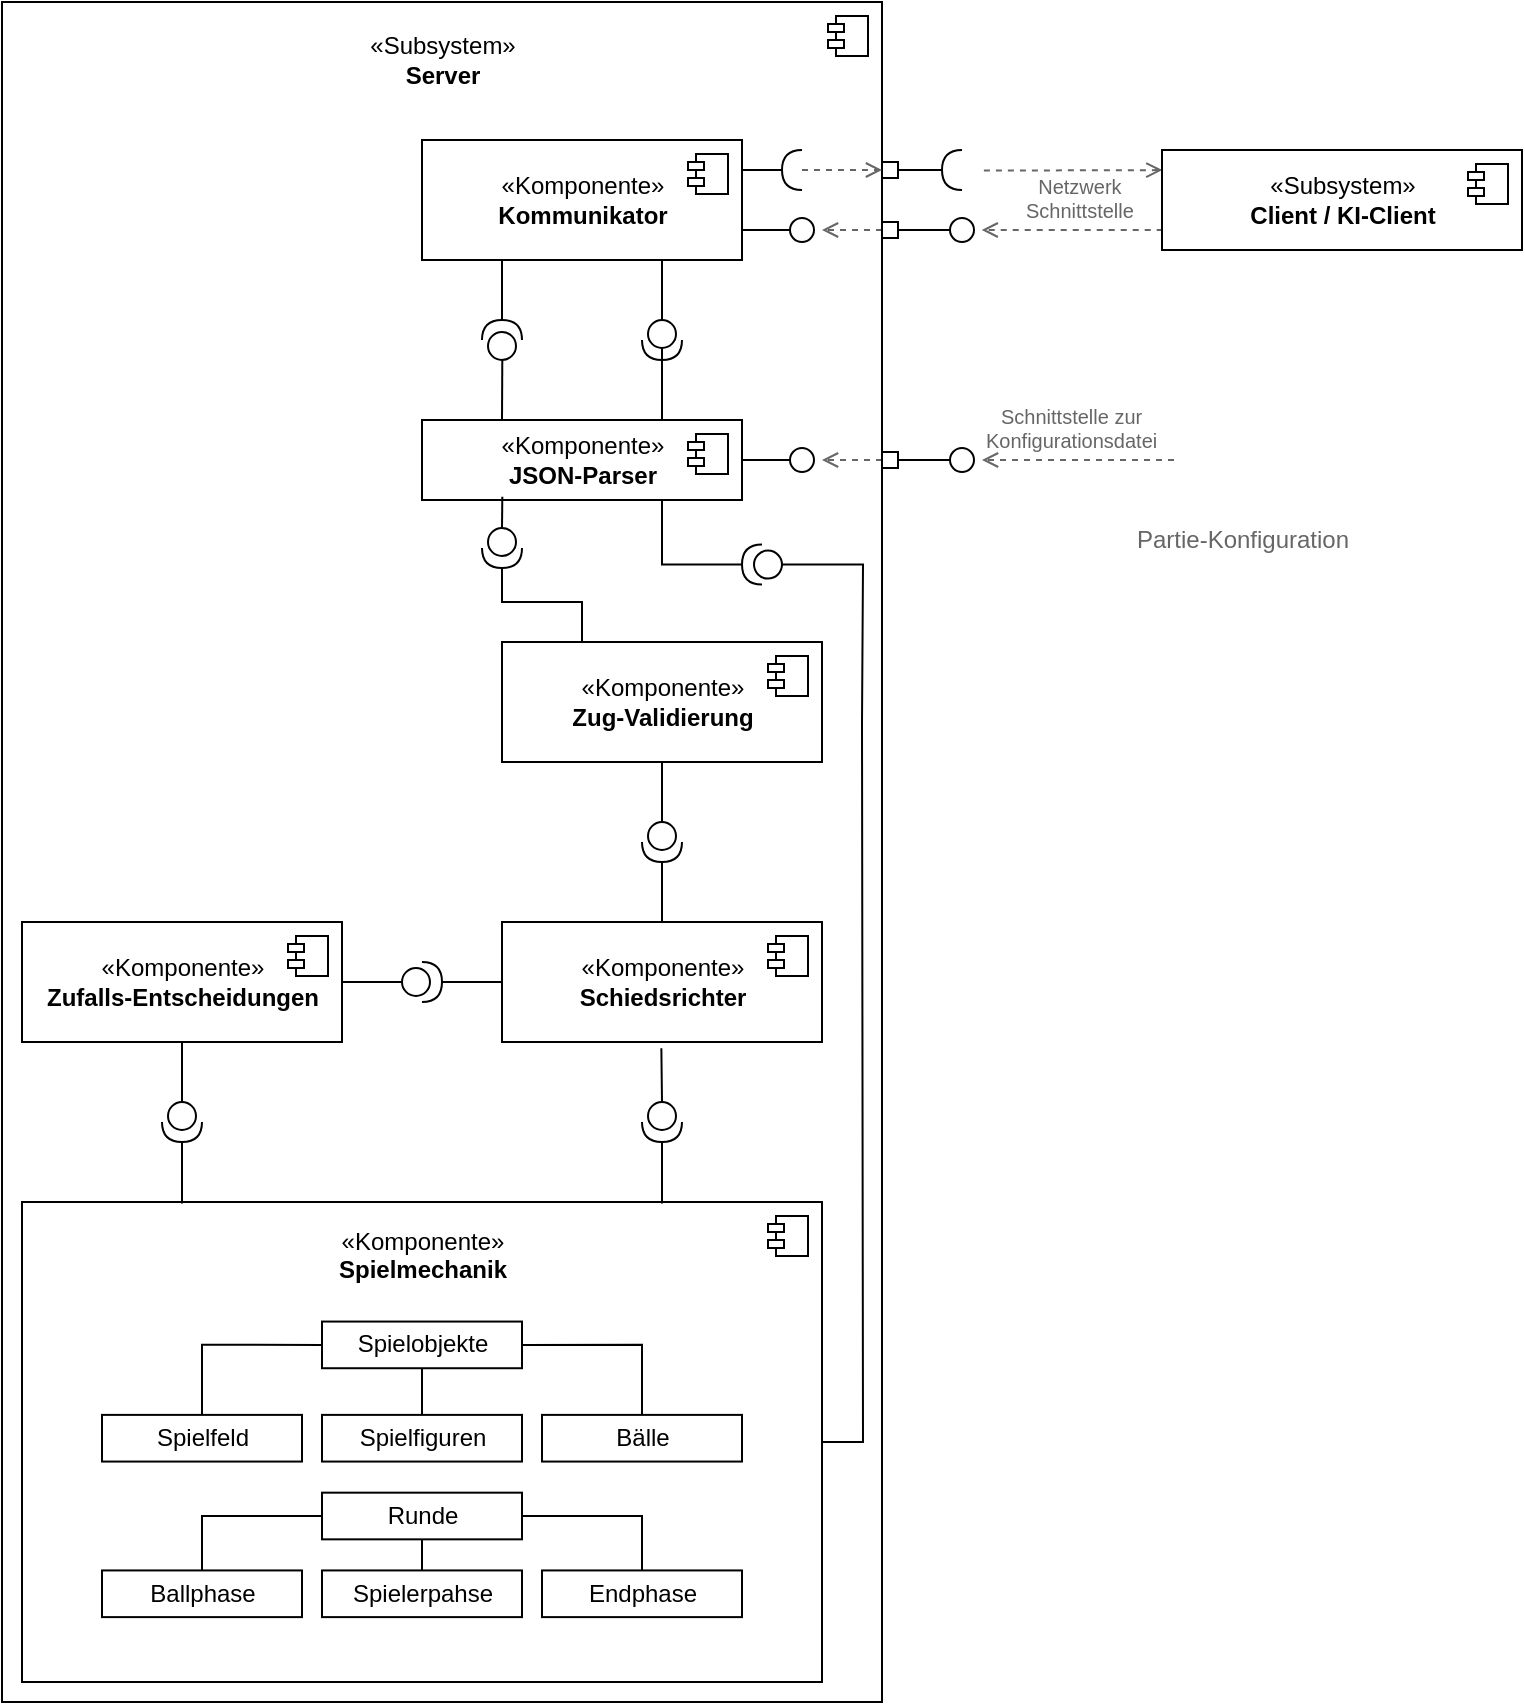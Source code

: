 <mxfile version="10.9.4" type="device"><diagram id="PUepfE0fc11vWA_5V34b" name="Page-1"><mxGraphModel dx="1038" dy="609" grid="1" gridSize="10" guides="1" tooltips="1" connect="1" arrows="1" fold="1" page="1" pageScale="1" pageWidth="827" pageHeight="1169" math="0" shadow="0"><root><mxCell id="0"/><mxCell id="1" parent="0"/><mxCell id="fwWRUFCCLBUhiP83S0Pj-1" value="«Subsystem»&lt;br&gt;&lt;b&gt;Server&lt;br&gt;&lt;/b&gt;&lt;br&gt;&lt;br&gt;&lt;br&gt;&lt;br&gt;&lt;br&gt;&lt;br&gt;&lt;br&gt;&lt;br&gt;&lt;br&gt;&lt;br&gt;&lt;br&gt;&lt;br&gt;&lt;br&gt;&lt;br&gt;&lt;br&gt;&lt;br&gt;&lt;br&gt;&lt;br&gt;&lt;br&gt;&lt;br&gt;&lt;br&gt;&lt;br&gt;&lt;br&gt;&lt;br&gt;&lt;br&gt;&lt;br&gt;&lt;br&gt;&lt;br&gt;&lt;br&gt;&lt;br&gt;&lt;br&gt;&lt;br&gt;&lt;br&gt;&lt;br&gt;&lt;br&gt;&lt;br&gt;&lt;br&gt;&lt;br&gt;&lt;br&gt;&lt;br&gt;&lt;br&gt;&lt;br&gt;&lt;br&gt;&lt;br&gt;&lt;br&gt;&lt;br&gt;&lt;br&gt;&lt;br&gt;&lt;br&gt;&lt;br&gt;&lt;br&gt;&lt;br&gt;&lt;br&gt;&lt;br&gt;&lt;br&gt;" style="html=1;" vertex="1" parent="1"><mxGeometry x="40" y="80" width="440" height="850" as="geometry"/></mxCell><mxCell id="fwWRUFCCLBUhiP83S0Pj-2" value="" style="shape=component;jettyWidth=8;jettyHeight=4;" vertex="1" parent="fwWRUFCCLBUhiP83S0Pj-1"><mxGeometry x="1" width="20" height="20" relative="1" as="geometry"><mxPoint x="-27" y="7" as="offset"/></mxGeometry></mxCell><mxCell id="fwWRUFCCLBUhiP83S0Pj-3" style="edgeStyle=orthogonalEdgeStyle;rounded=0;html=1;exitX=1;exitY=0.5;exitDx=0;exitDy=0;startArrow=none;startFill=0;endArrow=none;endFill=0;endSize=6;jettySize=auto;orthogonalLoop=1;strokeColor=#000000;strokeWidth=1;" edge="1" parent="fwWRUFCCLBUhiP83S0Pj-1" source="fwWRUFCCLBUhiP83S0Pj-4"><mxGeometry relative="1" as="geometry"><mxPoint x="430" y="360" as="targetPoint"/></mxGeometry></mxCell><mxCell id="fwWRUFCCLBUhiP83S0Pj-4" value="«Komponente»&lt;br&gt;&lt;b&gt;Spielmechanik&lt;br&gt;&lt;br&gt;&lt;br&gt;&lt;br&gt;&lt;br&gt;&lt;br&gt;&lt;br&gt;&lt;br&gt;&lt;br&gt;&lt;br&gt;&lt;br&gt;&lt;br&gt;&lt;br&gt;&lt;br&gt;&lt;/b&gt;" style="html=1;" vertex="1" parent="fwWRUFCCLBUhiP83S0Pj-1"><mxGeometry x="10" y="600" width="400" height="240" as="geometry"/></mxCell><mxCell id="fwWRUFCCLBUhiP83S0Pj-5" value="" style="shape=component;jettyWidth=8;jettyHeight=4;" vertex="1" parent="fwWRUFCCLBUhiP83S0Pj-4"><mxGeometry x="1" width="20" height="20" relative="1" as="geometry"><mxPoint x="-27" y="7" as="offset"/></mxGeometry></mxCell><mxCell id="fwWRUFCCLBUhiP83S0Pj-6" value="Ballphase" style="html=1;" vertex="1" parent="fwWRUFCCLBUhiP83S0Pj-4"><mxGeometry x="40" y="184.222" width="100" height="23.333" as="geometry"/></mxCell><mxCell id="fwWRUFCCLBUhiP83S0Pj-7" value="Spielerpahse" style="html=1;" vertex="1" parent="fwWRUFCCLBUhiP83S0Pj-4"><mxGeometry x="150" y="184.222" width="100" height="23.333" as="geometry"/></mxCell><mxCell id="fwWRUFCCLBUhiP83S0Pj-8" value="Endphase" style="html=1;" vertex="1" parent="fwWRUFCCLBUhiP83S0Pj-4"><mxGeometry x="260" y="184.222" width="100" height="23.333" as="geometry"/></mxCell><mxCell id="fwWRUFCCLBUhiP83S0Pj-9" value="Spielfeld" style="html=1;" vertex="1" parent="fwWRUFCCLBUhiP83S0Pj-4"><mxGeometry x="40" y="106.444" width="100" height="23.333" as="geometry"/></mxCell><mxCell id="fwWRUFCCLBUhiP83S0Pj-10" value="Spielfiguren" style="html=1;" vertex="1" parent="fwWRUFCCLBUhiP83S0Pj-4"><mxGeometry x="150" y="106.444" width="100" height="23.333" as="geometry"/></mxCell><mxCell id="fwWRUFCCLBUhiP83S0Pj-11" value="Bälle" style="html=1;" vertex="1" parent="fwWRUFCCLBUhiP83S0Pj-4"><mxGeometry x="260" y="106.444" width="100" height="23.333" as="geometry"/></mxCell><mxCell id="fwWRUFCCLBUhiP83S0Pj-12" style="edgeStyle=orthogonalEdgeStyle;rounded=0;html=1;exitX=1;exitY=0.5;exitDx=0;exitDy=0;entryX=0.5;entryY=0;entryDx=0;entryDy=0;endArrow=none;endFill=0;jettySize=auto;orthogonalLoop=1;" edge="1" parent="fwWRUFCCLBUhiP83S0Pj-4" source="fwWRUFCCLBUhiP83S0Pj-15" target="fwWRUFCCLBUhiP83S0Pj-8"><mxGeometry relative="1" as="geometry"/></mxCell><mxCell id="fwWRUFCCLBUhiP83S0Pj-13" style="edgeStyle=orthogonalEdgeStyle;rounded=0;html=1;exitX=0;exitY=0.5;exitDx=0;exitDy=0;entryX=0.5;entryY=0;entryDx=0;entryDy=0;endArrow=none;endFill=0;jettySize=auto;orthogonalLoop=1;" edge="1" parent="fwWRUFCCLBUhiP83S0Pj-4" source="fwWRUFCCLBUhiP83S0Pj-15" target="fwWRUFCCLBUhiP83S0Pj-6"><mxGeometry relative="1" as="geometry"/></mxCell><mxCell id="fwWRUFCCLBUhiP83S0Pj-14" style="edgeStyle=orthogonalEdgeStyle;rounded=0;html=1;exitX=0.5;exitY=1;exitDx=0;exitDy=0;entryX=0.5;entryY=0;entryDx=0;entryDy=0;startArrow=none;startFill=0;endArrow=none;endFill=0;endSize=6;jettySize=auto;orthogonalLoop=1;strokeColor=#000000;strokeWidth=1;" edge="1" parent="fwWRUFCCLBUhiP83S0Pj-4" source="fwWRUFCCLBUhiP83S0Pj-15" target="fwWRUFCCLBUhiP83S0Pj-7"><mxGeometry relative="1" as="geometry"/></mxCell><mxCell id="fwWRUFCCLBUhiP83S0Pj-15" value="Runde" style="html=1;" vertex="1" parent="fwWRUFCCLBUhiP83S0Pj-4"><mxGeometry x="150" y="145.333" width="100" height="23.333" as="geometry"/></mxCell><mxCell id="fwWRUFCCLBUhiP83S0Pj-16" style="edgeStyle=orthogonalEdgeStyle;rounded=0;html=1;exitX=1;exitY=0.5;exitDx=0;exitDy=0;entryX=0.5;entryY=0;entryDx=0;entryDy=0;endArrow=none;endFill=0;jettySize=auto;orthogonalLoop=1;" edge="1" parent="fwWRUFCCLBUhiP83S0Pj-4" source="fwWRUFCCLBUhiP83S0Pj-19" target="fwWRUFCCLBUhiP83S0Pj-11"><mxGeometry relative="1" as="geometry"/></mxCell><mxCell id="fwWRUFCCLBUhiP83S0Pj-17" style="edgeStyle=orthogonalEdgeStyle;rounded=0;html=1;exitX=0.5;exitY=1;exitDx=0;exitDy=0;entryX=0.5;entryY=0;entryDx=0;entryDy=0;endArrow=none;endFill=0;jettySize=auto;orthogonalLoop=1;" edge="1" parent="fwWRUFCCLBUhiP83S0Pj-4" source="fwWRUFCCLBUhiP83S0Pj-19" target="fwWRUFCCLBUhiP83S0Pj-10"><mxGeometry relative="1" as="geometry"/></mxCell><mxCell id="fwWRUFCCLBUhiP83S0Pj-18" style="edgeStyle=orthogonalEdgeStyle;rounded=0;html=1;exitX=0;exitY=0.5;exitDx=0;exitDy=0;entryX=0.5;entryY=0;entryDx=0;entryDy=0;endArrow=none;endFill=0;jettySize=auto;orthogonalLoop=1;" edge="1" parent="fwWRUFCCLBUhiP83S0Pj-4" source="fwWRUFCCLBUhiP83S0Pj-19" target="fwWRUFCCLBUhiP83S0Pj-9"><mxGeometry relative="1" as="geometry"/></mxCell><mxCell id="fwWRUFCCLBUhiP83S0Pj-19" value="Spielobjekte" style="html=1;" vertex="1" parent="fwWRUFCCLBUhiP83S0Pj-4"><mxGeometry x="150" y="59.778" width="100" height="23.333" as="geometry"/></mxCell><mxCell id="fwWRUFCCLBUhiP83S0Pj-20" value="«Komponente»&lt;br&gt;&lt;b&gt;Zufalls-Entscheidungen&lt;/b&gt;&lt;br&gt;" style="html=1;" vertex="1" parent="fwWRUFCCLBUhiP83S0Pj-1"><mxGeometry x="10" y="460" width="160" height="60" as="geometry"/></mxCell><mxCell id="fwWRUFCCLBUhiP83S0Pj-21" value="" style="shape=component;jettyWidth=8;jettyHeight=4;" vertex="1" parent="fwWRUFCCLBUhiP83S0Pj-20"><mxGeometry x="1" width="20" height="20" relative="1" as="geometry"><mxPoint x="-27" y="7" as="offset"/></mxGeometry></mxCell><mxCell id="fwWRUFCCLBUhiP83S0Pj-22" value="«Komponente»&lt;br&gt;&lt;b&gt;Schiedsrichter&lt;/b&gt;&lt;br&gt;" style="html=1;" vertex="1" parent="fwWRUFCCLBUhiP83S0Pj-1"><mxGeometry x="250" y="460" width="160" height="60" as="geometry"/></mxCell><mxCell id="fwWRUFCCLBUhiP83S0Pj-23" value="" style="shape=component;jettyWidth=8;jettyHeight=4;" vertex="1" parent="fwWRUFCCLBUhiP83S0Pj-22"><mxGeometry x="1" width="20" height="20" relative="1" as="geometry"><mxPoint x="-27" y="7" as="offset"/></mxGeometry></mxCell><mxCell id="fwWRUFCCLBUhiP83S0Pj-24" value="«Komponente»&lt;br&gt;&lt;b&gt;Zug-Validierung&lt;/b&gt;&lt;br&gt;" style="html=1;" vertex="1" parent="fwWRUFCCLBUhiP83S0Pj-1"><mxGeometry x="250" y="320" width="160" height="60" as="geometry"/></mxCell><mxCell id="fwWRUFCCLBUhiP83S0Pj-25" value="" style="shape=component;jettyWidth=8;jettyHeight=4;" vertex="1" parent="fwWRUFCCLBUhiP83S0Pj-24"><mxGeometry x="1" width="20" height="20" relative="1" as="geometry"><mxPoint x="-27" y="7" as="offset"/></mxGeometry></mxCell><mxCell id="fwWRUFCCLBUhiP83S0Pj-26" style="edgeStyle=orthogonalEdgeStyle;rounded=0;html=1;exitX=1;exitY=0.5;exitDx=0;exitDy=0;exitPerimeter=0;entryX=0.2;entryY=0.003;entryDx=0;entryDy=0;entryPerimeter=0;startArrow=none;startFill=0;endArrow=none;endFill=0;endSize=6;jettySize=auto;orthogonalLoop=1;strokeColor=#000000;strokeWidth=1;" edge="1" parent="fwWRUFCCLBUhiP83S0Pj-1" source="fwWRUFCCLBUhiP83S0Pj-28" target="fwWRUFCCLBUhiP83S0Pj-4"><mxGeometry relative="1" as="geometry"/></mxCell><mxCell id="fwWRUFCCLBUhiP83S0Pj-27" style="edgeStyle=orthogonalEdgeStyle;rounded=0;html=1;exitX=0;exitY=0.5;exitDx=0;exitDy=0;exitPerimeter=0;entryX=0.5;entryY=1;entryDx=0;entryDy=0;startArrow=none;startFill=0;endArrow=none;endFill=0;endSize=6;jettySize=auto;orthogonalLoop=1;strokeColor=#000000;strokeWidth=1;" edge="1" parent="fwWRUFCCLBUhiP83S0Pj-1" source="fwWRUFCCLBUhiP83S0Pj-28" target="fwWRUFCCLBUhiP83S0Pj-20"><mxGeometry relative="1" as="geometry"/></mxCell><mxCell id="fwWRUFCCLBUhiP83S0Pj-28" value="" style="shape=providedRequiredInterface;html=1;verticalLabelPosition=bottom;rotation=90;" vertex="1" parent="fwWRUFCCLBUhiP83S0Pj-1"><mxGeometry x="80" y="550" width="20" height="20" as="geometry"/></mxCell><mxCell id="fwWRUFCCLBUhiP83S0Pj-29" style="edgeStyle=orthogonalEdgeStyle;rounded=0;html=1;exitX=1;exitY=0.5;exitDx=0;exitDy=0;exitPerimeter=0;entryX=0.5;entryY=0;entryDx=0;entryDy=0;startArrow=none;startFill=0;endArrow=none;endFill=0;endSize=6;jettySize=auto;orthogonalLoop=1;strokeColor=#000000;strokeWidth=1;" edge="1" parent="fwWRUFCCLBUhiP83S0Pj-1" source="fwWRUFCCLBUhiP83S0Pj-30" target="fwWRUFCCLBUhiP83S0Pj-22"><mxGeometry relative="1" as="geometry"/></mxCell><mxCell id="fwWRUFCCLBUhiP83S0Pj-30" value="" style="shape=providedRequiredInterface;html=1;verticalLabelPosition=bottom;rotation=90;" vertex="1" parent="fwWRUFCCLBUhiP83S0Pj-1"><mxGeometry x="320" y="410" width="20" height="20" as="geometry"/></mxCell><mxCell id="fwWRUFCCLBUhiP83S0Pj-31" style="edgeStyle=orthogonalEdgeStyle;rounded=0;html=1;exitX=0.5;exitY=1;exitDx=0;exitDy=0;entryX=0;entryY=0.5;entryDx=0;entryDy=0;entryPerimeter=0;startArrow=none;startFill=0;endArrow=none;endFill=0;endSize=6;jettySize=auto;orthogonalLoop=1;strokeColor=#000000;strokeWidth=1;" edge="1" parent="fwWRUFCCLBUhiP83S0Pj-1" source="fwWRUFCCLBUhiP83S0Pj-24" target="fwWRUFCCLBUhiP83S0Pj-30"><mxGeometry relative="1" as="geometry"/></mxCell><mxCell id="fwWRUFCCLBUhiP83S0Pj-32" style="edgeStyle=orthogonalEdgeStyle;rounded=0;html=1;exitX=1;exitY=0.5;exitDx=0;exitDy=0;exitPerimeter=0;entryX=0;entryY=0.5;entryDx=0;entryDy=0;startArrow=none;startFill=0;endArrow=none;endFill=0;endSize=6;jettySize=auto;orthogonalLoop=1;strokeColor=#000000;strokeWidth=1;" edge="1" parent="fwWRUFCCLBUhiP83S0Pj-1" source="fwWRUFCCLBUhiP83S0Pj-33" target="fwWRUFCCLBUhiP83S0Pj-22"><mxGeometry relative="1" as="geometry"/></mxCell><mxCell id="fwWRUFCCLBUhiP83S0Pj-33" value="" style="shape=providedRequiredInterface;html=1;verticalLabelPosition=bottom;rotation=0;" vertex="1" parent="fwWRUFCCLBUhiP83S0Pj-1"><mxGeometry x="200" y="480" width="20" height="20" as="geometry"/></mxCell><mxCell id="fwWRUFCCLBUhiP83S0Pj-34" style="edgeStyle=orthogonalEdgeStyle;rounded=0;html=1;exitX=1;exitY=0.5;exitDx=0;exitDy=0;entryX=0;entryY=0.5;entryDx=0;entryDy=0;entryPerimeter=0;startArrow=none;startFill=0;endArrow=none;endFill=0;endSize=6;jettySize=auto;orthogonalLoop=1;strokeColor=#000000;strokeWidth=1;" edge="1" parent="fwWRUFCCLBUhiP83S0Pj-1" source="fwWRUFCCLBUhiP83S0Pj-20" target="fwWRUFCCLBUhiP83S0Pj-33"><mxGeometry relative="1" as="geometry"/></mxCell><mxCell id="fwWRUFCCLBUhiP83S0Pj-35" style="edgeStyle=orthogonalEdgeStyle;rounded=0;html=1;exitX=1;exitY=0.5;exitDx=0;exitDy=0;exitPerimeter=0;entryX=0.8;entryY=0.003;entryDx=0;entryDy=0;entryPerimeter=0;startArrow=none;startFill=0;endArrow=none;endFill=0;endSize=6;jettySize=auto;orthogonalLoop=1;strokeColor=#000000;strokeWidth=1;" edge="1" parent="fwWRUFCCLBUhiP83S0Pj-1" source="fwWRUFCCLBUhiP83S0Pj-37" target="fwWRUFCCLBUhiP83S0Pj-4"><mxGeometry relative="1" as="geometry"/></mxCell><mxCell id="fwWRUFCCLBUhiP83S0Pj-36" style="edgeStyle=orthogonalEdgeStyle;rounded=0;html=1;exitX=0;exitY=0.5;exitDx=0;exitDy=0;exitPerimeter=0;entryX=0.498;entryY=1.053;entryDx=0;entryDy=0;entryPerimeter=0;startArrow=none;startFill=0;endArrow=none;endFill=0;endSize=6;jettySize=auto;orthogonalLoop=1;strokeColor=#000000;strokeWidth=1;" edge="1" parent="fwWRUFCCLBUhiP83S0Pj-1" source="fwWRUFCCLBUhiP83S0Pj-37" target="fwWRUFCCLBUhiP83S0Pj-22"><mxGeometry relative="1" as="geometry"/></mxCell><mxCell id="fwWRUFCCLBUhiP83S0Pj-37" value="" style="shape=providedRequiredInterface;html=1;verticalLabelPosition=bottom;rotation=90;" vertex="1" parent="fwWRUFCCLBUhiP83S0Pj-1"><mxGeometry x="320" y="550" width="20" height="20" as="geometry"/></mxCell><mxCell id="fwWRUFCCLBUhiP83S0Pj-38" value="" style="shape=providedRequiredInterface;html=1;verticalLabelPosition=bottom;rotation=180;" vertex="1" parent="fwWRUFCCLBUhiP83S0Pj-1"><mxGeometry x="370" y="271.3" width="20" height="20" as="geometry"/></mxCell><mxCell id="fwWRUFCCLBUhiP83S0Pj-39" style="edgeStyle=orthogonalEdgeStyle;rounded=0;html=1;exitX=1;exitY=0.5;exitDx=0;exitDy=0;exitPerimeter=0;entryX=0.25;entryY=0;entryDx=0;entryDy=0;startArrow=none;startFill=0;endArrow=none;endFill=0;endSize=6;jettySize=auto;orthogonalLoop=1;strokeColor=#000000;strokeWidth=1;" edge="1" parent="fwWRUFCCLBUhiP83S0Pj-1" source="fwWRUFCCLBUhiP83S0Pj-40" target="fwWRUFCCLBUhiP83S0Pj-24"><mxGeometry relative="1" as="geometry"><Array as="points"><mxPoint x="250" y="300"/><mxPoint x="290" y="300"/></Array></mxGeometry></mxCell><mxCell id="fwWRUFCCLBUhiP83S0Pj-40" value="" style="shape=providedRequiredInterface;html=1;verticalLabelPosition=bottom;rotation=90;" vertex="1" parent="fwWRUFCCLBUhiP83S0Pj-1"><mxGeometry x="240" y="263" width="20" height="20" as="geometry"/></mxCell><mxCell id="fwWRUFCCLBUhiP83S0Pj-41" style="edgeStyle=orthogonalEdgeStyle;rounded=0;html=1;exitX=0;exitY=0.5;exitDx=0;exitDy=0;exitPerimeter=0;entryX=0.75;entryY=1;entryDx=0;entryDy=0;startArrow=none;startFill=0;endArrow=none;endFill=0;endSize=6;jettySize=auto;orthogonalLoop=1;strokeColor=#000000;strokeWidth=1;" edge="1" parent="1"><mxGeometry relative="1" as="geometry"><mxPoint x="370" y="325" as="targetPoint"/></mxGeometry></mxCell><mxCell id="fwWRUFCCLBUhiP83S0Pj-42" style="edgeStyle=orthogonalEdgeStyle;rounded=0;html=1;exitX=0.25;exitY=1;exitDx=0;exitDy=0;entryX=1;entryY=0.5;entryDx=0;entryDy=0;entryPerimeter=0;jettySize=auto;orthogonalLoop=1;endArrow=none;endFill=0;" edge="1" parent="1" source="fwWRUFCCLBUhiP83S0Pj-45" target="fwWRUFCCLBUhiP83S0Pj-51"><mxGeometry relative="1" as="geometry"/></mxCell><mxCell id="fwWRUFCCLBUhiP83S0Pj-43" style="edgeStyle=orthogonalEdgeStyle;rounded=0;html=1;exitX=1;exitY=0.25;exitDx=0;exitDy=0;entryX=1;entryY=0.5;entryDx=0;entryDy=0;entryPerimeter=0;endArrow=none;endFill=0;jettySize=auto;orthogonalLoop=1;" edge="1" parent="1" source="fwWRUFCCLBUhiP83S0Pj-45" target="fwWRUFCCLBUhiP83S0Pj-73"><mxGeometry relative="1" as="geometry"/></mxCell><mxCell id="fwWRUFCCLBUhiP83S0Pj-44" style="edgeStyle=orthogonalEdgeStyle;rounded=0;html=1;exitX=1;exitY=0.75;exitDx=0;exitDy=0;endArrow=oval;endFill=0;jettySize=auto;orthogonalLoop=1;strokeColor=#000000;strokeWidth=1;endSize=12;" edge="1" parent="1" source="fwWRUFCCLBUhiP83S0Pj-45"><mxGeometry relative="1" as="geometry"><mxPoint x="440" y="194" as="targetPoint"/></mxGeometry></mxCell><mxCell id="fwWRUFCCLBUhiP83S0Pj-45" value="«Komponente»&lt;br&gt;&lt;b&gt;Kommunikator&lt;/b&gt;&lt;br&gt;" style="html=1;" vertex="1" parent="1"><mxGeometry x="250" y="149" width="160" height="60" as="geometry"/></mxCell><mxCell id="fwWRUFCCLBUhiP83S0Pj-46" value="" style="shape=component;jettyWidth=8;jettyHeight=4;" vertex="1" parent="fwWRUFCCLBUhiP83S0Pj-45"><mxGeometry x="1" width="20" height="20" relative="1" as="geometry"><mxPoint x="-27" y="7" as="offset"/></mxGeometry></mxCell><mxCell id="fwWRUFCCLBUhiP83S0Pj-47" style="edgeStyle=orthogonalEdgeStyle;rounded=0;html=1;exitX=0.75;exitY=0;exitDx=0;exitDy=0;entryX=1;entryY=0.5;entryDx=0;entryDy=0;entryPerimeter=0;endArrow=none;endFill=0;jettySize=auto;orthogonalLoop=1;" edge="1" parent="1" source="fwWRUFCCLBUhiP83S0Pj-48"><mxGeometry relative="1" as="geometry"><mxPoint x="370" y="249" as="targetPoint"/></mxGeometry></mxCell><mxCell id="fwWRUFCCLBUhiP83S0Pj-48" value="«Komponente»&lt;br&gt;&lt;b&gt;JSON-Parser&lt;/b&gt;&lt;br&gt;" style="html=1;" vertex="1" parent="1"><mxGeometry x="250" y="289" width="160" height="40" as="geometry"/></mxCell><mxCell id="fwWRUFCCLBUhiP83S0Pj-49" value="" style="shape=component;jettyWidth=8;jettyHeight=4;" vertex="1" parent="fwWRUFCCLBUhiP83S0Pj-48"><mxGeometry x="1" width="20" height="20" relative="1" as="geometry"><mxPoint x="-27" y="7" as="offset"/></mxGeometry></mxCell><mxCell id="fwWRUFCCLBUhiP83S0Pj-50" style="edgeStyle=orthogonalEdgeStyle;rounded=0;html=1;exitX=0;exitY=0.5;exitDx=0;exitDy=0;exitPerimeter=0;entryX=0.25;entryY=0;entryDx=0;entryDy=0;endArrow=none;endFill=0;jettySize=auto;orthogonalLoop=1;" edge="1" parent="1" target="fwWRUFCCLBUhiP83S0Pj-48"><mxGeometry relative="1" as="geometry"><mxPoint x="290.2" y="249.2" as="sourcePoint"/></mxGeometry></mxCell><mxCell id="fwWRUFCCLBUhiP83S0Pj-51" value="" style="shape=providedRequiredInterface;html=1;verticalLabelPosition=bottom;rotation=-90;" vertex="1" parent="1"><mxGeometry x="280" y="239" width="20" height="20" as="geometry"/></mxCell><mxCell id="fwWRUFCCLBUhiP83S0Pj-52" style="edgeStyle=orthogonalEdgeStyle;rounded=0;html=1;exitX=0;exitY=0.5;exitDx=0;exitDy=0;exitPerimeter=0;entryX=0.75;entryY=1;entryDx=0;entryDy=0;endArrow=none;endFill=0;jettySize=auto;orthogonalLoop=1;" edge="1" parent="1" source="fwWRUFCCLBUhiP83S0Pj-53" target="fwWRUFCCLBUhiP83S0Pj-45"><mxGeometry relative="1" as="geometry"/></mxCell><mxCell id="fwWRUFCCLBUhiP83S0Pj-53" value="" style="shape=providedRequiredInterface;html=1;verticalLabelPosition=bottom;rotation=90;" vertex="1" parent="1"><mxGeometry x="360" y="239" width="20" height="20" as="geometry"/></mxCell><mxCell id="fwWRUFCCLBUhiP83S0Pj-54" style="edgeStyle=orthogonalEdgeStyle;rounded=0;html=1;exitX=0;exitY=0.5;exitDx=0;exitDy=0;dashed=1;startArrow=none;startFill=0;endArrow=open;endFill=0;endSize=6;jettySize=auto;orthogonalLoop=1;strokeColor=#666666;strokeWidth=1;" edge="1" parent="1" source="fwWRUFCCLBUhiP83S0Pj-55"><mxGeometry relative="1" as="geometry"><mxPoint x="450" y="309" as="targetPoint"/></mxGeometry></mxCell><mxCell id="fwWRUFCCLBUhiP83S0Pj-55" value="" style="rounded=0;whiteSpace=wrap;html=1;" vertex="1" parent="1"><mxGeometry x="480" y="305" width="8" height="8" as="geometry"/></mxCell><mxCell id="fwWRUFCCLBUhiP83S0Pj-56" style="edgeStyle=orthogonalEdgeStyle;rounded=0;html=1;exitX=0;exitY=0.5;exitDx=0;exitDy=0;endArrow=open;endFill=0;endSize=6;jettySize=auto;orthogonalLoop=1;strokeColor=#666666;strokeWidth=1;dashed=1;startArrow=none;startFill=0;" edge="1" parent="1" source="fwWRUFCCLBUhiP83S0Pj-58"><mxGeometry relative="1" as="geometry"><mxPoint x="450" y="194" as="targetPoint"/></mxGeometry></mxCell><mxCell id="fwWRUFCCLBUhiP83S0Pj-57" style="edgeStyle=orthogonalEdgeStyle;rounded=0;html=1;exitX=1;exitY=0.5;exitDx=0;exitDy=0;startArrow=none;startFill=0;endArrow=oval;endFill=0;endSize=12;jettySize=auto;orthogonalLoop=1;strokeColor=#000000;strokeWidth=1;" edge="1" parent="1" source="fwWRUFCCLBUhiP83S0Pj-58"><mxGeometry relative="1" as="geometry"><mxPoint x="520" y="194" as="targetPoint"/></mxGeometry></mxCell><mxCell id="fwWRUFCCLBUhiP83S0Pj-58" value="" style="rounded=0;whiteSpace=wrap;html=1;" vertex="1" parent="1"><mxGeometry x="480" y="190" width="8" height="8" as="geometry"/></mxCell><mxCell id="fwWRUFCCLBUhiP83S0Pj-59" style="edgeStyle=none;rounded=0;html=1;exitX=0.001;exitY=0.201;exitDx=0;exitDy=0;entryX=1;entryY=0.5;entryDx=0;entryDy=0;entryPerimeter=0;startArrow=open;startFill=0;endArrow=none;endFill=0;endSize=6;jettySize=auto;orthogonalLoop=1;strokeColor=#666666;strokeWidth=1;fontSize=10;fontColor=#666666;dashed=1;exitPerimeter=0;" edge="1" parent="1" source="fwWRUFCCLBUhiP83S0Pj-61"><mxGeometry relative="1" as="geometry"><mxPoint x="529.857" y="164.286" as="targetPoint"/></mxGeometry></mxCell><mxCell id="fwWRUFCCLBUhiP83S0Pj-60" style="edgeStyle=none;rounded=0;html=1;exitX=0.002;exitY=0.8;exitDx=0;exitDy=0;entryX=0;entryY=0.5;entryDx=0;entryDy=0;entryPerimeter=0;dashed=1;startArrow=none;startFill=0;endArrow=open;endFill=0;endSize=6;jettySize=auto;orthogonalLoop=1;strokeColor=#666666;strokeWidth=1;fontSize=10;fontColor=#666666;exitPerimeter=0;" edge="1" parent="1" source="fwWRUFCCLBUhiP83S0Pj-61"><mxGeometry relative="1" as="geometry"><mxPoint x="529.857" y="194" as="targetPoint"/></mxGeometry></mxCell><mxCell id="fwWRUFCCLBUhiP83S0Pj-61" value="«Subsystem»&lt;br&gt;&lt;b&gt;Client / KI-Client&lt;br&gt;&lt;/b&gt;" style="html=1;" vertex="1" parent="1"><mxGeometry x="620" y="154" width="180" height="50" as="geometry"/></mxCell><mxCell id="fwWRUFCCLBUhiP83S0Pj-62" value="" style="shape=component;jettyWidth=8;jettyHeight=4;" vertex="1" parent="fwWRUFCCLBUhiP83S0Pj-61"><mxGeometry x="1" width="20" height="20" relative="1" as="geometry"><mxPoint x="-27" y="7" as="offset"/></mxGeometry></mxCell><mxCell id="fwWRUFCCLBUhiP83S0Pj-63" style="edgeStyle=none;rounded=0;html=1;exitX=0;exitY=0.5;exitDx=0;exitDy=0;startArrow=none;startFill=0;endArrow=open;endFill=0;endSize=6;jettySize=auto;orthogonalLoop=1;strokeColor=#666666;strokeWidth=1;fontColor=#666666;dashed=1;" edge="1" parent="1" source="fwWRUFCCLBUhiP83S0Pj-64"><mxGeometry relative="1" as="geometry"><mxPoint x="530" y="309" as="targetPoint"/></mxGeometry></mxCell><mxCell id="fwWRUFCCLBUhiP83S0Pj-64" value="" style="shape=image;html=1;verticalAlign=top;verticalLabelPosition=bottom;labelBackgroundColor=#ffffff;imageAspect=0;aspect=fixed;image=https://cdn3.iconfinder.com/data/icons/file-set-volume-1/512/Artboard_9-128.png" vertex="1" parent="1"><mxGeometry x="626" y="275" width="68" height="68" as="geometry"/></mxCell><mxCell id="fwWRUFCCLBUhiP83S0Pj-65" style="edgeStyle=orthogonalEdgeStyle;rounded=0;html=1;exitX=1;exitY=0.5;exitDx=0;exitDy=0;endArrow=oval;endFill=0;jettySize=auto;orthogonalLoop=1;strokeWidth=1;endSize=12;" edge="1" parent="1" source="fwWRUFCCLBUhiP83S0Pj-48"><mxGeometry relative="1" as="geometry"><mxPoint x="440" y="309" as="targetPoint"/></mxGeometry></mxCell><mxCell id="fwWRUFCCLBUhiP83S0Pj-66" value="Partie-Konfiguration&lt;br&gt;" style="text;html=1;resizable=0;points=[];autosize=1;align=center;verticalAlign=top;spacingTop=-4;fontColor=#666666;" vertex="1" parent="1"><mxGeometry x="600" y="339" width="120" height="20" as="geometry"/></mxCell><mxCell id="fwWRUFCCLBUhiP83S0Pj-67" style="edgeStyle=none;rounded=0;html=1;exitX=1;exitY=0.5;exitDx=0;exitDy=0;startArrow=none;startFill=0;endArrow=oval;endFill=0;endSize=12;jettySize=auto;orthogonalLoop=1;strokeColor=#000000;strokeWidth=1;fontColor=#666666;" edge="1" parent="1" source="fwWRUFCCLBUhiP83S0Pj-55"><mxGeometry relative="1" as="geometry"><mxPoint x="520" y="309" as="targetPoint"/></mxGeometry></mxCell><mxCell id="fwWRUFCCLBUhiP83S0Pj-68" value="&lt;div style=&quot;text-align: center ; font-size: 10px&quot;&gt;&lt;span&gt;Schnittstelle zur&lt;/span&gt;&lt;br&gt;&lt;/div&gt;&lt;div style=&quot;text-align: center ; font-size: 10px&quot;&gt;Konfigurationsdatei&lt;span&gt;&lt;br&gt;&lt;/span&gt;&lt;/div&gt;" style="text;html=1;resizable=0;points=[];autosize=1;align=left;verticalAlign=top;spacingTop=-4;fontColor=#666666;fontSize=10;" vertex="1" parent="1"><mxGeometry x="530" y="279" width="100" height="30" as="geometry"/></mxCell><mxCell id="fwWRUFCCLBUhiP83S0Pj-69" style="edgeStyle=orthogonalEdgeStyle;rounded=0;html=1;exitX=1;exitY=0.5;exitDx=0;exitDy=0;entryX=1;entryY=0.5;entryDx=0;entryDy=0;entryPerimeter=0;jettySize=auto;orthogonalLoop=1;endArrow=none;endFill=0;" edge="1" parent="1" source="fwWRUFCCLBUhiP83S0Pj-70" target="fwWRUFCCLBUhiP83S0Pj-74"><mxGeometry relative="1" as="geometry"/></mxCell><mxCell id="fwWRUFCCLBUhiP83S0Pj-70" value="" style="rounded=0;whiteSpace=wrap;html=1;" vertex="1" parent="1"><mxGeometry x="480" y="160" width="8" height="8" as="geometry"/></mxCell><mxCell id="fwWRUFCCLBUhiP83S0Pj-71" value="&lt;div style=&quot;text-align: center&quot;&gt;&lt;span&gt;Netzwerk&lt;/span&gt;&lt;/div&gt;&lt;div style=&quot;text-align: center&quot;&gt;&lt;span&gt;Schnittstelle&lt;/span&gt;&lt;/div&gt;" style="text;html=1;resizable=0;points=[];autosize=1;align=left;verticalAlign=top;spacingTop=-4;fontSize=10;fontColor=#666666;" vertex="1" parent="1"><mxGeometry x="550" y="164" width="70" height="30" as="geometry"/></mxCell><mxCell id="fwWRUFCCLBUhiP83S0Pj-72" style="edgeStyle=orthogonalEdgeStyle;rounded=0;html=1;exitX=0;exitY=0.5;exitDx=0;exitDy=0;exitPerimeter=0;entryX=0;entryY=0.5;entryDx=0;entryDy=0;endArrow=open;endFill=0;jettySize=auto;orthogonalLoop=1;dashed=1;strokeColor=#666666;" edge="1" parent="1" source="fwWRUFCCLBUhiP83S0Pj-73" target="fwWRUFCCLBUhiP83S0Pj-70"><mxGeometry relative="1" as="geometry"/></mxCell><mxCell id="fwWRUFCCLBUhiP83S0Pj-73" value="" style="shape=requiredInterface;html=1;verticalLabelPosition=bottom;rotation=180;" vertex="1" parent="1"><mxGeometry x="430" y="154" width="10" height="20" as="geometry"/></mxCell><mxCell id="fwWRUFCCLBUhiP83S0Pj-74" value="" style="shape=requiredInterface;html=1;verticalLabelPosition=bottom;rotation=180;" vertex="1" parent="1"><mxGeometry x="510" y="154" width="10" height="20" as="geometry"/></mxCell><mxCell id="fwWRUFCCLBUhiP83S0Pj-75" style="edgeStyle=orthogonalEdgeStyle;rounded=0;html=1;exitX=0;exitY=0.5;exitDx=0;exitDy=0;exitPerimeter=0;entryX=0.251;entryY=0.96;entryDx=0;entryDy=0;entryPerimeter=0;startArrow=none;startFill=0;endArrow=none;endFill=0;endSize=6;jettySize=auto;orthogonalLoop=1;strokeColor=#000000;strokeWidth=1;" edge="1" parent="1" source="fwWRUFCCLBUhiP83S0Pj-40" target="fwWRUFCCLBUhiP83S0Pj-48"><mxGeometry relative="1" as="geometry"/></mxCell><mxCell id="fwWRUFCCLBUhiP83S0Pj-76" style="edgeStyle=orthogonalEdgeStyle;rounded=0;html=1;exitX=0;exitY=0.5;exitDx=0;exitDy=0;exitPerimeter=0;startArrow=none;startFill=0;endArrow=none;endFill=0;endSize=6;jettySize=auto;orthogonalLoop=1;strokeColor=#000000;strokeWidth=1;" edge="1" parent="1" source="fwWRUFCCLBUhiP83S0Pj-38"><mxGeometry relative="1" as="geometry"><mxPoint x="470" y="440" as="targetPoint"/></mxGeometry></mxCell><mxCell id="fwWRUFCCLBUhiP83S0Pj-77" style="edgeStyle=orthogonalEdgeStyle;rounded=0;html=1;exitX=1;exitY=0.5;exitDx=0;exitDy=0;exitPerimeter=0;entryX=0.75;entryY=1;entryDx=0;entryDy=0;startArrow=none;startFill=0;endArrow=none;endFill=0;endSize=6;jettySize=auto;orthogonalLoop=1;strokeColor=#000000;strokeWidth=1;" edge="1" parent="1" source="fwWRUFCCLBUhiP83S0Pj-38" target="fwWRUFCCLBUhiP83S0Pj-48"><mxGeometry relative="1" as="geometry"/></mxCell></root></mxGraphModel></diagram><diagram id="UAjqkA5q343stk0JW8t3" name="Page-2"><mxGraphModel dx="865" dy="508" grid="1" gridSize="10" guides="1" tooltips="1" connect="1" arrows="1" fold="1" page="1" pageScale="1" pageWidth="827" pageHeight="1169" math="0" shadow="0"><root><mxCell id="Dj3Ze_U90F7YXH9zsnDi-0"/><mxCell id="Dj3Ze_U90F7YXH9zsnDi-1" parent="Dj3Ze_U90F7YXH9zsnDi-0"/><mxCell id="Dj3Ze_U90F7YXH9zsnDi-3" value="«Komponente»&lt;br&gt;&lt;b&gt;GameLogic&lt;br&gt;&lt;br&gt;&lt;br&gt;&lt;br&gt;&lt;br&gt;&lt;br&gt;&lt;br&gt;&lt;br&gt;&lt;br&gt;&lt;/b&gt;" style="html=1;" vertex="1" parent="Dj3Ze_U90F7YXH9zsnDi-1"><mxGeometry x="200" y="400" width="360" height="160" as="geometry"/></mxCell><mxCell id="Dj3Ze_U90F7YXH9zsnDi-4" value="" style="shape=component;jettyWidth=8;jettyHeight=4;" vertex="1" parent="Dj3Ze_U90F7YXH9zsnDi-3"><mxGeometry x="1" width="20" height="20" relative="1" as="geometry"><mxPoint x="-27" y="7" as="offset"/></mxGeometry></mxCell><mxCell id="6jk80UzlPs9tFpJWP7S--0" value="«Komponente»&lt;br&gt;&lt;b&gt;GameModel&lt;/b&gt;" style="html=1;" vertex="1" parent="Dj3Ze_U90F7YXH9zsnDi-3"><mxGeometry x="30" y="56" width="140" height="48" as="geometry"/></mxCell><mxCell id="6jk80UzlPs9tFpJWP7S--1" value="" style="shape=component;jettyWidth=8;jettyHeight=4;" vertex="1" parent="6jk80UzlPs9tFpJWP7S--0"><mxGeometry x="1" width="20" height="20" relative="1" as="geometry"><mxPoint x="-27" y="7" as="offset"/></mxGeometry></mxCell><mxCell id="6jk80UzlPs9tFpJWP7S--2" value="«Komponente»&lt;br&gt;&lt;b&gt;GameController&lt;/b&gt;" style="html=1;" vertex="1" parent="Dj3Ze_U90F7YXH9zsnDi-3"><mxGeometry x="190" y="56" width="140" height="48" as="geometry"/></mxCell><mxCell id="6jk80UzlPs9tFpJWP7S--3" value="" style="shape=component;jettyWidth=8;jettyHeight=4;" vertex="1" parent="6jk80UzlPs9tFpJWP7S--2"><mxGeometry x="1" width="20" height="20" relative="1" as="geometry"><mxPoint x="-27" y="7" as="offset"/></mxGeometry></mxCell></root></mxGraphModel></diagram><diagram id="0M1QTP3eZhfS4neEgPfx" name="Page-3"><mxGraphModel dx="716" dy="420" grid="1" gridSize="10" guides="1" tooltips="1" connect="1" arrows="1" fold="1" page="1" pageScale="1" pageWidth="827" pageHeight="1169" math="0" shadow="0"><root><mxCell id="tjBkb2oPh7gv94G1Lx0F-0"/><mxCell id="tjBkb2oPh7gv94G1Lx0F-1" parent="tjBkb2oPh7gv94G1Lx0F-0"/><mxCell id="tjBkb2oPh7gv94G1Lx0F-2" style="edgeStyle=orthogonalEdgeStyle;rounded=0;html=1;exitX=0.25;exitY=1;exitDx=0;exitDy=0;entryX=1;entryY=0.5;entryDx=0;entryDy=0;entryPerimeter=0;jettySize=auto;orthogonalLoop=1;endArrow=none;endFill=0;" edge="1" parent="tjBkb2oPh7gv94G1Lx0F-1" source="tjBkb2oPh7gv94G1Lx0F-5" target="tjBkb2oPh7gv94G1Lx0F-11"><mxGeometry relative="1" as="geometry"/></mxCell><mxCell id="tjBkb2oPh7gv94G1Lx0F-3" style="edgeStyle=orthogonalEdgeStyle;rounded=0;html=1;exitX=1;exitY=0.25;exitDx=0;exitDy=0;entryX=1;entryY=0.5;entryDx=0;entryDy=0;entryPerimeter=0;endArrow=none;endFill=0;jettySize=auto;orthogonalLoop=1;" edge="1" parent="tjBkb2oPh7gv94G1Lx0F-1" source="tjBkb2oPh7gv94G1Lx0F-5" target="tjBkb2oPh7gv94G1Lx0F-33"><mxGeometry relative="1" as="geometry"/></mxCell><mxCell id="tjBkb2oPh7gv94G1Lx0F-4" style="edgeStyle=orthogonalEdgeStyle;rounded=0;html=1;exitX=1;exitY=0.75;exitDx=0;exitDy=0;endArrow=oval;endFill=0;jettySize=auto;orthogonalLoop=1;strokeColor=#000000;strokeWidth=1;endSize=12;" edge="1" parent="tjBkb2oPh7gv94G1Lx0F-1" source="tjBkb2oPh7gv94G1Lx0F-5"><mxGeometry relative="1" as="geometry"><mxPoint x="425" y="348" as="targetPoint"/></mxGeometry></mxCell><mxCell id="tjBkb2oPh7gv94G1Lx0F-5" value="«Komponente»&lt;br&gt;&lt;b&gt;Network&lt;/b&gt;" style="html=1;" vertex="1" parent="tjBkb2oPh7gv94G1Lx0F-1"><mxGeometry x="234.6" y="302.6" width="160" height="60" as="geometry"/></mxCell><mxCell id="tjBkb2oPh7gv94G1Lx0F-6" value="" style="shape=component;jettyWidth=8;jettyHeight=4;" vertex="1" parent="tjBkb2oPh7gv94G1Lx0F-5"><mxGeometry x="1" width="20" height="20" relative="1" as="geometry"><mxPoint x="-27" y="7" as="offset"/></mxGeometry></mxCell><mxCell id="tjBkb2oPh7gv94G1Lx0F-7" style="edgeStyle=orthogonalEdgeStyle;rounded=0;html=1;exitX=0.75;exitY=0;exitDx=0;exitDy=0;entryX=1;entryY=0.5;entryDx=0;entryDy=0;entryPerimeter=0;endArrow=none;endFill=0;jettySize=auto;orthogonalLoop=1;" edge="1" parent="tjBkb2oPh7gv94G1Lx0F-1" source="tjBkb2oPh7gv94G1Lx0F-8"><mxGeometry relative="1" as="geometry"><mxPoint x="354.8" y="403.8" as="targetPoint"/></mxGeometry></mxCell><mxCell id="tjBkb2oPh7gv94G1Lx0F-8" value="«Komponente»&lt;br&gt;&lt;b&gt;JSON-Parser&lt;/b&gt;&lt;br&gt;" style="html=1;" vertex="1" parent="tjBkb2oPh7gv94G1Lx0F-1"><mxGeometry x="234.6" y="443.6" width="160" height="40" as="geometry"/></mxCell><mxCell id="tjBkb2oPh7gv94G1Lx0F-9" value="" style="shape=component;jettyWidth=8;jettyHeight=4;" vertex="1" parent="tjBkb2oPh7gv94G1Lx0F-8"><mxGeometry x="1" width="20" height="20" relative="1" as="geometry"><mxPoint x="-27" y="7" as="offset"/></mxGeometry></mxCell><mxCell id="tjBkb2oPh7gv94G1Lx0F-10" style="edgeStyle=orthogonalEdgeStyle;rounded=0;html=1;exitX=0;exitY=0.5;exitDx=0;exitDy=0;exitPerimeter=0;entryX=0.25;entryY=0;entryDx=0;entryDy=0;endArrow=none;endFill=0;jettySize=auto;orthogonalLoop=1;" edge="1" parent="tjBkb2oPh7gv94G1Lx0F-1" target="tjBkb2oPh7gv94G1Lx0F-8"><mxGeometry relative="1" as="geometry"><mxPoint x="274.8" y="403.8" as="sourcePoint"/></mxGeometry></mxCell><mxCell id="tjBkb2oPh7gv94G1Lx0F-11" value="" style="shape=providedRequiredInterface;html=1;verticalLabelPosition=bottom;rotation=-90;" vertex="1" parent="tjBkb2oPh7gv94G1Lx0F-1"><mxGeometry x="264.6" y="392.6" width="20" height="20" as="geometry"/></mxCell><mxCell id="tjBkb2oPh7gv94G1Lx0F-12" style="edgeStyle=orthogonalEdgeStyle;rounded=0;html=1;exitX=0;exitY=0.5;exitDx=0;exitDy=0;exitPerimeter=0;entryX=0.75;entryY=1;entryDx=0;entryDy=0;endArrow=none;endFill=0;jettySize=auto;orthogonalLoop=1;" edge="1" parent="tjBkb2oPh7gv94G1Lx0F-1" source="tjBkb2oPh7gv94G1Lx0F-13" target="tjBkb2oPh7gv94G1Lx0F-5"><mxGeometry relative="1" as="geometry"/></mxCell><mxCell id="tjBkb2oPh7gv94G1Lx0F-13" value="" style="shape=providedRequiredInterface;html=1;verticalLabelPosition=bottom;rotation=90;" vertex="1" parent="tjBkb2oPh7gv94G1Lx0F-1"><mxGeometry x="344.6" y="392.6" width="20" height="20" as="geometry"/></mxCell><mxCell id="tjBkb2oPh7gv94G1Lx0F-14" style="edgeStyle=orthogonalEdgeStyle;rounded=0;html=1;exitX=0;exitY=0.5;exitDx=0;exitDy=0;dashed=1;startArrow=none;startFill=0;endArrow=open;endFill=0;endSize=6;jettySize=auto;orthogonalLoop=1;strokeColor=#666666;strokeWidth=1;" edge="1" parent="tjBkb2oPh7gv94G1Lx0F-1" source="tjBkb2oPh7gv94G1Lx0F-15"><mxGeometry relative="1" as="geometry"><mxPoint x="435" y="464" as="targetPoint"/></mxGeometry></mxCell><mxCell id="tjBkb2oPh7gv94G1Lx0F-15" value="" style="rounded=0;whiteSpace=wrap;html=1;" vertex="1" parent="tjBkb2oPh7gv94G1Lx0F-1"><mxGeometry x="464.6" y="459.6" width="8" height="8" as="geometry"/></mxCell><mxCell id="tjBkb2oPh7gv94G1Lx0F-16" style="edgeStyle=orthogonalEdgeStyle;rounded=0;html=1;exitX=0;exitY=0.5;exitDx=0;exitDy=0;endArrow=open;endFill=0;endSize=6;jettySize=auto;orthogonalLoop=1;strokeColor=#666666;strokeWidth=1;dashed=1;startArrow=none;startFill=0;" edge="1" parent="tjBkb2oPh7gv94G1Lx0F-1" source="tjBkb2oPh7gv94G1Lx0F-18"><mxGeometry relative="1" as="geometry"><mxPoint x="435" y="348" as="targetPoint"/></mxGeometry></mxCell><mxCell id="tjBkb2oPh7gv94G1Lx0F-17" style="edgeStyle=orthogonalEdgeStyle;rounded=0;html=1;exitX=1;exitY=0.5;exitDx=0;exitDy=0;startArrow=none;startFill=0;endArrow=oval;endFill=0;endSize=12;jettySize=auto;orthogonalLoop=1;strokeColor=#000000;strokeWidth=1;" edge="1" parent="tjBkb2oPh7gv94G1Lx0F-1" source="tjBkb2oPh7gv94G1Lx0F-18"><mxGeometry relative="1" as="geometry"><mxPoint x="505" y="348" as="targetPoint"/></mxGeometry></mxCell><mxCell id="tjBkb2oPh7gv94G1Lx0F-18" value="" style="rounded=0;whiteSpace=wrap;html=1;" vertex="1" parent="tjBkb2oPh7gv94G1Lx0F-1"><mxGeometry x="464.6" y="343.6" width="8" height="8" as="geometry"/></mxCell><mxCell id="tjBkb2oPh7gv94G1Lx0F-19" style="edgeStyle=none;rounded=0;html=1;exitX=0.001;exitY=0.201;exitDx=0;exitDy=0;entryX=1;entryY=0.5;entryDx=0;entryDy=0;entryPerimeter=0;startArrow=open;startFill=0;endArrow=none;endFill=0;endSize=6;jettySize=auto;orthogonalLoop=1;strokeColor=#666666;strokeWidth=1;fontSize=10;fontColor=#666666;dashed=1;exitPerimeter=0;" edge="1" parent="tjBkb2oPh7gv94G1Lx0F-1" source="tjBkb2oPh7gv94G1Lx0F-21"><mxGeometry relative="1" as="geometry"><mxPoint x="514.457" y="317.886" as="targetPoint"/></mxGeometry></mxCell><mxCell id="tjBkb2oPh7gv94G1Lx0F-20" style="edgeStyle=none;rounded=0;html=1;exitX=0.002;exitY=0.8;exitDx=0;exitDy=0;entryX=0;entryY=0.5;entryDx=0;entryDy=0;entryPerimeter=0;dashed=1;startArrow=none;startFill=0;endArrow=open;endFill=0;endSize=6;jettySize=auto;orthogonalLoop=1;strokeColor=#666666;strokeWidth=1;fontSize=10;fontColor=#666666;exitPerimeter=0;" edge="1" parent="tjBkb2oPh7gv94G1Lx0F-1" source="tjBkb2oPh7gv94G1Lx0F-21"><mxGeometry relative="1" as="geometry"><mxPoint x="514.457" y="347.6" as="targetPoint"/></mxGeometry></mxCell><mxCell id="tjBkb2oPh7gv94G1Lx0F-21" value="«Subsystem»&lt;br&gt;&lt;b&gt;Client / KI-Client&lt;br&gt;&lt;/b&gt;" style="html=1;" vertex="1" parent="tjBkb2oPh7gv94G1Lx0F-1"><mxGeometry x="604.6" y="307.6" width="180" height="50" as="geometry"/></mxCell><mxCell id="tjBkb2oPh7gv94G1Lx0F-22" value="" style="shape=component;jettyWidth=8;jettyHeight=4;" vertex="1" parent="tjBkb2oPh7gv94G1Lx0F-21"><mxGeometry x="1" width="20" height="20" relative="1" as="geometry"><mxPoint x="-27" y="7" as="offset"/></mxGeometry></mxCell><mxCell id="tjBkb2oPh7gv94G1Lx0F-23" style="edgeStyle=none;rounded=0;html=1;exitX=0;exitY=0.5;exitDx=0;exitDy=0;startArrow=none;startFill=0;endArrow=open;endFill=0;endSize=6;jettySize=auto;orthogonalLoop=1;strokeColor=#666666;strokeWidth=1;fontColor=#666666;dashed=1;" edge="1" parent="tjBkb2oPh7gv94G1Lx0F-1" source="tjBkb2oPh7gv94G1Lx0F-24"><mxGeometry relative="1" as="geometry"><mxPoint x="514.6" y="463.6" as="targetPoint"/></mxGeometry></mxCell><mxCell id="tjBkb2oPh7gv94G1Lx0F-24" value="" style="shape=image;html=1;verticalAlign=top;verticalLabelPosition=bottom;labelBackgroundColor=#ffffff;imageAspect=0;aspect=fixed;image=https://cdn3.iconfinder.com/data/icons/file-set-volume-1/512/Artboard_9-128.png" vertex="1" parent="tjBkb2oPh7gv94G1Lx0F-1"><mxGeometry x="610.6" y="429.6" width="68" height="68" as="geometry"/></mxCell><mxCell id="tjBkb2oPh7gv94G1Lx0F-25" style="edgeStyle=orthogonalEdgeStyle;rounded=0;html=1;exitX=1;exitY=0.5;exitDx=0;exitDy=0;endArrow=oval;endFill=0;jettySize=auto;orthogonalLoop=1;strokeWidth=1;endSize=12;" edge="1" parent="tjBkb2oPh7gv94G1Lx0F-1" source="tjBkb2oPh7gv94G1Lx0F-8"><mxGeometry relative="1" as="geometry"><mxPoint x="425" y="464" as="targetPoint"/></mxGeometry></mxCell><mxCell id="tjBkb2oPh7gv94G1Lx0F-26" value="Partie-Konfiguration&lt;br&gt;" style="text;html=1;resizable=0;points=[];autosize=1;align=center;verticalAlign=top;spacingTop=-4;fontColor=#666666;" vertex="1" parent="tjBkb2oPh7gv94G1Lx0F-1"><mxGeometry x="584.6" y="493.6" width="120" height="20" as="geometry"/></mxCell><mxCell id="tjBkb2oPh7gv94G1Lx0F-27" style="edgeStyle=none;rounded=0;html=1;exitX=1;exitY=0.5;exitDx=0;exitDy=0;startArrow=none;startFill=0;endArrow=oval;endFill=0;endSize=12;jettySize=auto;orthogonalLoop=1;strokeColor=#000000;strokeWidth=1;fontColor=#666666;" edge="1" parent="tjBkb2oPh7gv94G1Lx0F-1" source="tjBkb2oPh7gv94G1Lx0F-15"><mxGeometry relative="1" as="geometry"><mxPoint x="504.6" y="463.6" as="targetPoint"/></mxGeometry></mxCell><mxCell id="tjBkb2oPh7gv94G1Lx0F-28" value="&lt;div style=&quot;text-align: center ; font-size: 10px&quot;&gt;&lt;span&gt;Schnittstelle zur&lt;/span&gt;&lt;br&gt;&lt;/div&gt;&lt;div style=&quot;text-align: center ; font-size: 10px&quot;&gt;Konfigurationsdatei&lt;span&gt;&lt;br&gt;&lt;/span&gt;&lt;/div&gt;" style="text;html=1;resizable=0;points=[];autosize=1;align=left;verticalAlign=top;spacingTop=-4;fontColor=#666666;fontSize=10;" vertex="1" parent="tjBkb2oPh7gv94G1Lx0F-1"><mxGeometry x="514.6" y="433.6" width="100" height="30" as="geometry"/></mxCell><mxCell id="tjBkb2oPh7gv94G1Lx0F-29" style="edgeStyle=orthogonalEdgeStyle;rounded=0;html=1;exitX=1;exitY=0.5;exitDx=0;exitDy=0;entryX=1;entryY=0.5;entryDx=0;entryDy=0;entryPerimeter=0;jettySize=auto;orthogonalLoop=1;endArrow=none;endFill=0;" edge="1" parent="tjBkb2oPh7gv94G1Lx0F-1" source="tjBkb2oPh7gv94G1Lx0F-30" target="tjBkb2oPh7gv94G1Lx0F-34"><mxGeometry relative="1" as="geometry"/></mxCell><mxCell id="tjBkb2oPh7gv94G1Lx0F-30" value="" style="rounded=0;whiteSpace=wrap;html=1;" vertex="1" parent="tjBkb2oPh7gv94G1Lx0F-1"><mxGeometry x="464.6" y="313.6" width="8" height="8" as="geometry"/></mxCell><mxCell id="tjBkb2oPh7gv94G1Lx0F-31" value="&lt;div style=&quot;text-align: center&quot;&gt;&lt;span&gt;Netzwerk&lt;/span&gt;&lt;/div&gt;&lt;div style=&quot;text-align: center&quot;&gt;&lt;span&gt;Schnittstelle&lt;/span&gt;&lt;/div&gt;" style="text;html=1;resizable=0;points=[];autosize=1;align=left;verticalAlign=top;spacingTop=-4;fontSize=10;fontColor=#666666;" vertex="1" parent="tjBkb2oPh7gv94G1Lx0F-1"><mxGeometry x="534.6" y="317.6" width="70" height="30" as="geometry"/></mxCell><mxCell id="tjBkb2oPh7gv94G1Lx0F-32" style="edgeStyle=orthogonalEdgeStyle;rounded=0;html=1;exitX=0;exitY=0.5;exitDx=0;exitDy=0;exitPerimeter=0;entryX=0;entryY=0.5;entryDx=0;entryDy=0;endArrow=open;endFill=0;jettySize=auto;orthogonalLoop=1;dashed=1;strokeColor=#666666;" edge="1" parent="tjBkb2oPh7gv94G1Lx0F-1" source="tjBkb2oPh7gv94G1Lx0F-33" target="tjBkb2oPh7gv94G1Lx0F-30"><mxGeometry relative="1" as="geometry"/></mxCell><mxCell id="tjBkb2oPh7gv94G1Lx0F-33" value="" style="shape=requiredInterface;html=1;verticalLabelPosition=bottom;rotation=180;" vertex="1" parent="tjBkb2oPh7gv94G1Lx0F-1"><mxGeometry x="414.6" y="307.6" width="10" height="20" as="geometry"/></mxCell><mxCell id="tjBkb2oPh7gv94G1Lx0F-34" value="" style="shape=requiredInterface;html=1;verticalLabelPosition=bottom;rotation=180;" vertex="1" parent="tjBkb2oPh7gv94G1Lx0F-1"><mxGeometry x="494.6" y="307.6" width="10" height="20" as="geometry"/></mxCell><mxCell id="jGg2bKJb6pEEukEyLzjy-20" value="«Komponente»&lt;br&gt;&lt;b&gt;Messages&lt;/b&gt;" style="html=1;" vertex="1" parent="tjBkb2oPh7gv94G1Lx0F-1"><mxGeometry x="234.6" y="160.1" width="160" height="60" as="geometry"/></mxCell><mxCell id="jGg2bKJb6pEEukEyLzjy-21" value="" style="shape=component;jettyWidth=8;jettyHeight=4;" vertex="1" parent="jGg2bKJb6pEEukEyLzjy-20"><mxGeometry x="1" width="20" height="20" relative="1" as="geometry"><mxPoint x="-27" y="7" as="offset"/></mxGeometry></mxCell><mxCell id="as2Ce30vLrAt6bmwzu-6-0" style="edgeStyle=orthogonalEdgeStyle;rounded=0;html=1;exitX=1;exitY=0.5;exitDx=0;exitDy=0;exitPerimeter=0;entryX=0.2;entryY=0.003;entryDx=0;entryDy=0;entryPerimeter=0;startArrow=none;startFill=0;endArrow=none;endFill=0;endSize=6;jettySize=auto;orthogonalLoop=1;strokeColor=#000000;strokeWidth=1;" edge="1" parent="tjBkb2oPh7gv94G1Lx0F-1" source="as2Ce30vLrAt6bmwzu-6-2"><mxGeometry relative="1" as="geometry"><mxPoint x="314.5" y="302.5" as="targetPoint"/></mxGeometry></mxCell><mxCell id="as2Ce30vLrAt6bmwzu-6-1" style="edgeStyle=orthogonalEdgeStyle;rounded=0;html=1;exitX=0;exitY=0.5;exitDx=0;exitDy=0;exitPerimeter=0;entryX=0.5;entryY=1;entryDx=0;entryDy=0;startArrow=none;startFill=0;endArrow=none;endFill=0;endSize=6;jettySize=auto;orthogonalLoop=1;strokeColor=#000000;strokeWidth=1;" edge="1" parent="tjBkb2oPh7gv94G1Lx0F-1" source="as2Ce30vLrAt6bmwzu-6-2"><mxGeometry relative="1" as="geometry"><mxPoint x="314.5" y="221.5" as="targetPoint"/></mxGeometry></mxCell><mxCell id="as2Ce30vLrAt6bmwzu-6-2" value="" style="shape=providedRequiredInterface;html=1;verticalLabelPosition=bottom;rotation=90;" vertex="1" parent="tjBkb2oPh7gv94G1Lx0F-1"><mxGeometry x="304.5" y="251.5" width="20" height="20" as="geometry"/></mxCell></root></mxGraphModel></diagram><diagram id="8zgrBDHLWQMynXda2b0Z" name="Page-4"><mxGraphModel dx="1038" dy="609" grid="1" gridSize="10" guides="1" tooltips="1" connect="1" arrows="1" fold="1" page="1" pageScale="1" pageWidth="827" pageHeight="1169" math="0" shadow="0"><root><mxCell id="XSn_0XC5jgDrXBId6lrn-0"/><mxCell id="XSn_0XC5jgDrXBId6lrn-1" parent="XSn_0XC5jgDrXBId6lrn-0"/><mxCell id="XSn_0XC5jgDrXBId6lrn-2" value="«Komponente»&lt;br&gt;&lt;b&gt;GameModel&lt;/b&gt;" style="html=1;" vertex="1" parent="XSn_0XC5jgDrXBId6lrn-1"><mxGeometry x="200" y="160" width="160" height="60" as="geometry"/></mxCell><mxCell id="XSn_0XC5jgDrXBId6lrn-3" value="" style="shape=component;jettyWidth=8;jettyHeight=4;" vertex="1" parent="XSn_0XC5jgDrXBId6lrn-2"><mxGeometry x="1" width="20" height="20" relative="1" as="geometry"><mxPoint x="-27" y="7" as="offset"/></mxGeometry></mxCell><mxCell id="XSn_0XC5jgDrXBId6lrn-4" value="«Komponente»&lt;br&gt;&lt;b&gt;GameController&lt;/b&gt;" style="html=1;" vertex="1" parent="XSn_0XC5jgDrXBId6lrn-1"><mxGeometry x="400" y="160" width="160" height="60" as="geometry"/></mxCell><mxCell id="XSn_0XC5jgDrXBId6lrn-5" value="" style="shape=component;jettyWidth=8;jettyHeight=4;" vertex="1" parent="XSn_0XC5jgDrXBId6lrn-4"><mxGeometry x="1" width="20" height="20" relative="1" as="geometry"><mxPoint x="-27" y="7" as="offset"/></mxGeometry></mxCell></root></mxGraphModel></diagram><diagram id="6DsBUjcq4JRz2-YsqIe6" name="Page-5"><mxGraphModel dx="288" dy="169" grid="1" gridSize="10" guides="1" tooltips="1" connect="1" arrows="1" fold="1" page="1" pageScale="1" pageWidth="827" pageHeight="1169" math="0" shadow="0"><root><mxCell id="x8Gb4kTr021zMM3VCXEN-0"/><mxCell id="x8Gb4kTr021zMM3VCXEN-1" parent="x8Gb4kTr021zMM3VCXEN-0"/><mxCell id="x8Gb4kTr021zMM3VCXEN-2" value="«Subsystem»&lt;br&gt;&lt;b&gt;Server&lt;br&gt;&lt;/b&gt;&lt;br&gt;&lt;br&gt;&lt;br&gt;&lt;br&gt;&lt;br&gt;&lt;br&gt;&lt;br&gt;&lt;br&gt;&lt;br&gt;&lt;br&gt;&lt;br&gt;&lt;br&gt;&lt;br&gt;&lt;br&gt;&lt;br&gt;&lt;br&gt;&lt;br&gt;&lt;br&gt;&lt;br&gt;&lt;br&gt;&lt;br&gt;&lt;br&gt;&lt;br&gt;&lt;br&gt;&lt;br&gt;&lt;br&gt;&lt;br&gt;&lt;br&gt;&lt;br&gt;&lt;br&gt;&lt;br&gt;&lt;br&gt;&lt;br&gt;&lt;br&gt;&lt;br&gt;&lt;br&gt;&lt;br&gt;&lt;br&gt;&lt;br&gt;&lt;br&gt;&lt;br&gt;&lt;br&gt;&lt;br&gt;" style="html=1;" vertex="1" parent="x8Gb4kTr021zMM3VCXEN-1"><mxGeometry x="40" y="80" width="480" height="700" as="geometry"/></mxCell><mxCell id="x8Gb4kTr021zMM3VCXEN-3" value="" style="shape=component;jettyWidth=8;jettyHeight=4;" vertex="1" parent="x8Gb4kTr021zMM3VCXEN-2"><mxGeometry x="1" width="20" height="20" relative="1" as="geometry"><mxPoint x="-27" y="7" as="offset"/></mxGeometry></mxCell><mxCell id="x8Gb4kTr021zMM3VCXEN-30" style="edgeStyle=orthogonalEdgeStyle;rounded=0;html=1;exitX=1;exitY=0.5;exitDx=0;exitDy=0;exitPerimeter=0;entryX=0.5;entryY=0;entryDx=0;entryDy=0;startArrow=none;startFill=0;endArrow=none;endFill=0;endSize=6;jettySize=auto;orthogonalLoop=1;strokeColor=#000000;strokeWidth=1;" edge="1" parent="x8Gb4kTr021zMM3VCXEN-2" source="x8Gb4kTr021zMM3VCXEN-31"><mxGeometry relative="1" as="geometry"><mxPoint x="360" y="411.294" as="targetPoint"/></mxGeometry></mxCell><mxCell id="x8Gb4kTr021zMM3VCXEN-32" style="edgeStyle=orthogonalEdgeStyle;rounded=0;html=1;exitX=0.5;exitY=1;exitDx=0;exitDy=0;entryX=0;entryY=0.5;entryDx=0;entryDy=0;entryPerimeter=0;startArrow=none;startFill=0;endArrow=none;endFill=0;endSize=6;jettySize=auto;orthogonalLoop=1;strokeColor=#000000;strokeWidth=1;" edge="1" parent="x8Gb4kTr021zMM3VCXEN-2" target="x8Gb4kTr021zMM3VCXEN-31"><mxGeometry relative="1" as="geometry"><mxPoint x="360" y="339.765" as="sourcePoint"/></mxGeometry></mxCell><mxCell id="x8Gb4kTr021zMM3VCXEN-33" style="edgeStyle=orthogonalEdgeStyle;rounded=0;html=1;exitX=1;exitY=0.5;exitDx=0;exitDy=0;exitPerimeter=0;entryX=0;entryY=0.5;entryDx=0;entryDy=0;startArrow=none;startFill=0;endArrow=none;endFill=0;endSize=6;jettySize=auto;orthogonalLoop=1;strokeColor=#000000;strokeWidth=1;" edge="1" parent="x8Gb4kTr021zMM3VCXEN-2" source="x8Gb4kTr021zMM3VCXEN-34"><mxGeometry relative="1" as="geometry"><mxPoint x="272.727" y="438.118" as="targetPoint"/></mxGeometry></mxCell><mxCell id="x8Gb4kTr021zMM3VCXEN-35" style="edgeStyle=orthogonalEdgeStyle;rounded=0;html=1;exitX=1;exitY=0.5;exitDx=0;exitDy=0;entryX=0;entryY=0.5;entryDx=0;entryDy=0;entryPerimeter=0;startArrow=none;startFill=0;endArrow=none;endFill=0;endSize=6;jettySize=auto;orthogonalLoop=1;strokeColor=#000000;strokeWidth=1;" edge="1" parent="x8Gb4kTr021zMM3VCXEN-2" target="x8Gb4kTr021zMM3VCXEN-34"><mxGeometry relative="1" as="geometry"><mxPoint x="185.455" y="438.118" as="sourcePoint"/></mxGeometry></mxCell><mxCell id="x8Gb4kTr021zMM3VCXEN-37" style="edgeStyle=orthogonalEdgeStyle;rounded=0;html=1;exitX=0;exitY=0.5;exitDx=0;exitDy=0;exitPerimeter=0;entryX=0.498;entryY=1.053;entryDx=0;entryDy=0;entryPerimeter=0;startArrow=none;startFill=0;endArrow=none;endFill=0;endSize=6;jettySize=auto;orthogonalLoop=1;strokeColor=#000000;strokeWidth=1;" edge="1" parent="x8Gb4kTr021zMM3VCXEN-2" source="x8Gb4kTr021zMM3VCXEN-38"><mxGeometry relative="1" as="geometry"><mxPoint x="360" y="467.624" as="targetPoint"/></mxGeometry></mxCell><mxCell id="DzySMXKqq0H-HxdhVgSk-47" value="«Komponente»&lt;br&gt;&lt;b&gt;Util&lt;/b&gt;" style="html=1;" vertex="1" parent="x8Gb4kTr021zMM3VCXEN-2"><mxGeometry x="245.6" y="96.6" width="160" height="60" as="geometry"/></mxCell><mxCell id="DzySMXKqq0H-HxdhVgSk-48" value="" style="shape=component;jettyWidth=8;jettyHeight=4;" vertex="1" parent="DzySMXKqq0H-HxdhVgSk-47"><mxGeometry x="1" width="20" height="20" relative="1" as="geometry"><mxPoint x="-27" y="7" as="offset"/></mxGeometry></mxCell><mxCell id="FURp2fSmFsJSGnO36eCR-10" style="edgeStyle=orthogonalEdgeStyle;rounded=0;orthogonalLoop=1;jettySize=auto;html=1;exitX=0.5;exitY=1;exitDx=0;exitDy=0;entryX=1;entryY=0.5;entryDx=0;entryDy=0;entryPerimeter=0;startArrow=none;startFill=0;endArrow=none;endFill=0;strokeColor=#000000;" edge="1" parent="x8Gb4kTr021zMM3VCXEN-2" source="DzySMXKqq0H-HxdhVgSk-33" target="DzySMXKqq0H-HxdhVgSk-52"><mxGeometry relative="1" as="geometry"/></mxCell><mxCell id="DzySMXKqq0H-HxdhVgSk-33" value="«Komponente»&lt;br&gt;&lt;b&gt;Messages&lt;/b&gt;" style="html=1;" vertex="1" parent="x8Gb4kTr021zMM3VCXEN-2"><mxGeometry x="60.1" y="238.6" width="160" height="60" as="geometry"/></mxCell><mxCell id="DzySMXKqq0H-HxdhVgSk-34" value="" style="shape=component;jettyWidth=8;jettyHeight=4;" vertex="1" parent="DzySMXKqq0H-HxdhVgSk-33"><mxGeometry x="1" width="20" height="20" relative="1" as="geometry"><mxPoint x="-27" y="7" as="offset"/></mxGeometry></mxCell><mxCell id="FURp2fSmFsJSGnO36eCR-8" style="edgeStyle=orthogonalEdgeStyle;rounded=0;orthogonalLoop=1;jettySize=auto;html=1;exitX=0.5;exitY=1;exitDx=0;exitDy=0;entryX=1;entryY=0.5;entryDx=0;entryDy=0;entryPerimeter=0;startArrow=none;startFill=0;endArrow=none;endFill=0;strokeColor=#000000;" edge="1" parent="x8Gb4kTr021zMM3VCXEN-2" source="DzySMXKqq0H-HxdhVgSk-49" target="DzySMXKqq0H-HxdhVgSk-51"><mxGeometry relative="1" as="geometry"/></mxCell><mxCell id="DzySMXKqq0H-HxdhVgSk-49" value="«Komponente»&lt;br&gt;&lt;b&gt;JSON-Parser&lt;/b&gt;" style="html=1;" vertex="1" parent="x8Gb4kTr021zMM3VCXEN-2"><mxGeometry x="60.1" y="97.1" width="160" height="60" as="geometry"/></mxCell><mxCell id="DzySMXKqq0H-HxdhVgSk-50" value="" style="shape=component;jettyWidth=8;jettyHeight=4;" vertex="1" parent="DzySMXKqq0H-HxdhVgSk-49"><mxGeometry x="1" width="20" height="20" relative="1" as="geometry"><mxPoint x="-27" y="7" as="offset"/></mxGeometry></mxCell><mxCell id="FURp2fSmFsJSGnO36eCR-9" style="edgeStyle=orthogonalEdgeStyle;rounded=0;orthogonalLoop=1;jettySize=auto;html=1;exitX=0;exitY=0.5;exitDx=0;exitDy=0;exitPerimeter=0;entryX=0.5;entryY=0;entryDx=0;entryDy=0;startArrow=none;startFill=0;endArrow=none;endFill=0;strokeColor=#000000;" edge="1" parent="x8Gb4kTr021zMM3VCXEN-2" source="DzySMXKqq0H-HxdhVgSk-51" target="DzySMXKqq0H-HxdhVgSk-33"><mxGeometry relative="1" as="geometry"/></mxCell><mxCell id="DzySMXKqq0H-HxdhVgSk-51" value="" style="shape=providedRequiredInterface;html=1;verticalLabelPosition=bottom;rotation=-90;" vertex="1" parent="x8Gb4kTr021zMM3VCXEN-2"><mxGeometry x="130" y="188" width="20" height="20" as="geometry"/></mxCell><mxCell id="DzySMXKqq0H-HxdhVgSk-52" value="" style="shape=providedRequiredInterface;html=1;verticalLabelPosition=bottom;rotation=-90;" vertex="1" parent="x8Gb4kTr021zMM3VCXEN-2"><mxGeometry x="130" y="329.5" width="20" height="20" as="geometry"/></mxCell><mxCell id="DzySMXKqq0H-HxdhVgSk-37" value="" style="shape=providedRequiredInterface;html=1;verticalLabelPosition=bottom;rotation=-90;" vertex="1" parent="x8Gb4kTr021zMM3VCXEN-2"><mxGeometry x="315.5" y="329.5" width="20" height="20" as="geometry"/></mxCell><mxCell id="FURp2fSmFsJSGnO36eCR-17" style="edgeStyle=orthogonalEdgeStyle;rounded=0;orthogonalLoop=1;jettySize=auto;html=1;exitX=1;exitY=0.5;exitDx=0;exitDy=0;exitPerimeter=0;entryX=0.5;entryY=0;entryDx=0;entryDy=0;startArrow=none;startFill=0;endArrow=none;endFill=0;strokeColor=#000000;" edge="1" parent="x8Gb4kTr021zMM3VCXEN-2" source="DzySMXKqq0H-HxdhVgSk-54" target="FURp2fSmFsJSGnO36eCR-0"><mxGeometry relative="1" as="geometry"/></mxCell><mxCell id="DzySMXKqq0H-HxdhVgSk-54" value="" style="shape=providedRequiredInterface;html=1;verticalLabelPosition=bottom;rotation=90;" vertex="1" parent="x8Gb4kTr021zMM3VCXEN-2"><mxGeometry x="230.1" y="460.1" width="20" height="20" as="geometry"/></mxCell><mxCell id="FURp2fSmFsJSGnO36eCR-0" value="«Komponente»&lt;br&gt;&lt;b&gt;GameLogic&lt;br&gt;&lt;br&gt;&lt;br&gt;&lt;br&gt;&lt;br&gt;&lt;br&gt;&lt;br&gt;&lt;/b&gt;" style="html=1;" vertex="1" parent="x8Gb4kTr021zMM3VCXEN-2"><mxGeometry x="60" y="520" width="360" height="140" as="geometry"/></mxCell><mxCell id="FURp2fSmFsJSGnO36eCR-1" value="" style="shape=component;jettyWidth=8;jettyHeight=4;" vertex="1" parent="FURp2fSmFsJSGnO36eCR-0"><mxGeometry x="1" width="20" height="20" relative="1" as="geometry"><mxPoint x="-27" y="7" as="offset"/></mxGeometry></mxCell><mxCell id="FURp2fSmFsJSGnO36eCR-2" value="«Komponente»&lt;br&gt;&lt;b&gt;GameModel&lt;/b&gt;" style="html=1;" vertex="1" parent="FURp2fSmFsJSGnO36eCR-0"><mxGeometry x="30" y="56" width="140" height="48" as="geometry"/></mxCell><mxCell id="FURp2fSmFsJSGnO36eCR-3" value="" style="shape=component;jettyWidth=8;jettyHeight=4;" vertex="1" parent="FURp2fSmFsJSGnO36eCR-2"><mxGeometry x="1" width="20" height="20" relative="1" as="geometry"><mxPoint x="-27" y="7" as="offset"/></mxGeometry></mxCell><mxCell id="FURp2fSmFsJSGnO36eCR-4" value="«Komponente»&lt;br&gt;&lt;b&gt;GameController&lt;/b&gt;" style="html=1;" vertex="1" parent="FURp2fSmFsJSGnO36eCR-0"><mxGeometry x="190" y="56" width="140" height="48" as="geometry"/></mxCell><mxCell id="FURp2fSmFsJSGnO36eCR-5" value="" style="shape=component;jettyWidth=8;jettyHeight=4;" vertex="1" parent="FURp2fSmFsJSGnO36eCR-4"><mxGeometry x="1" width="20" height="20" relative="1" as="geometry"><mxPoint x="-27" y="7" as="offset"/></mxGeometry></mxCell><mxCell id="FURp2fSmFsJSGnO36eCR-20" value="" style="endArrow=none;html=1;strokeColor=#000000;entryX=0;entryY=0.5;entryDx=0;entryDy=0;entryPerimeter=0;exitX=0.222;exitY=0.011;exitDx=0;exitDy=0;exitPerimeter=0;" edge="1" parent="x8Gb4kTr021zMM3VCXEN-2"><mxGeometry width="50" height="50" relative="1" as="geometry"><mxPoint x="325.362" y="380.19" as="sourcePoint"/><mxPoint x="325.362" y="349.155" as="targetPoint"/></mxGeometry></mxCell><mxCell id="DzySMXKqq0H-HxdhVgSk-1" style="edgeStyle=orthogonalEdgeStyle;rounded=0;html=1;exitX=1;exitY=0.25;exitDx=0;exitDy=0;entryX=1;entryY=0.5;entryDx=0;entryDy=0;entryPerimeter=0;endArrow=none;endFill=0;jettySize=auto;orthogonalLoop=1;" edge="1" parent="x8Gb4kTr021zMM3VCXEN-1" source="DzySMXKqq0H-HxdhVgSk-3" target="DzySMXKqq0H-HxdhVgSk-31"><mxGeometry relative="1" as="geometry"/></mxCell><mxCell id="DzySMXKqq0H-HxdhVgSk-2" style="edgeStyle=orthogonalEdgeStyle;rounded=0;html=1;exitX=1;exitY=0.75;exitDx=0;exitDy=0;endArrow=oval;endFill=0;jettySize=auto;orthogonalLoop=1;strokeColor=#000000;strokeWidth=1;endSize=12;" edge="1" parent="x8Gb4kTr021zMM3VCXEN-1" source="DzySMXKqq0H-HxdhVgSk-3"><mxGeometry relative="1" as="geometry"><mxPoint x="476.241" y="363.931" as="targetPoint"/></mxGeometry></mxCell><mxCell id="FURp2fSmFsJSGnO36eCR-19" style="edgeStyle=orthogonalEdgeStyle;rounded=0;orthogonalLoop=1;jettySize=auto;html=1;exitX=0.5;exitY=1;exitDx=0;exitDy=0;entryX=1;entryY=0.5;entryDx=0;entryDy=0;entryPerimeter=0;startArrow=none;startFill=0;endArrow=none;endFill=0;strokeColor=#000000;" edge="1" parent="x8Gb4kTr021zMM3VCXEN-1" source="DzySMXKqq0H-HxdhVgSk-3" target="DzySMXKqq0H-HxdhVgSk-37"><mxGeometry relative="1" as="geometry"/></mxCell><mxCell id="DzySMXKqq0H-HxdhVgSk-3" value="«Komponente»&lt;br&gt;&lt;b&gt;Network&lt;/b&gt;" style="html=1;" vertex="1" parent="x8Gb4kTr021zMM3VCXEN-1"><mxGeometry x="285.6" y="318.6" width="160" height="60" as="geometry"/></mxCell><mxCell id="DzySMXKqq0H-HxdhVgSk-4" value="" style="shape=component;jettyWidth=8;jettyHeight=4;" vertex="1" parent="DzySMXKqq0H-HxdhVgSk-3"><mxGeometry x="1" width="20" height="20" relative="1" as="geometry"><mxPoint x="-27" y="7" as="offset"/></mxGeometry></mxCell><mxCell id="FURp2fSmFsJSGnO36eCR-6" style="edgeStyle=orthogonalEdgeStyle;rounded=0;orthogonalLoop=1;jettySize=auto;html=1;exitX=0.5;exitY=1;exitDx=0;exitDy=0;entryX=0;entryY=0.5;entryDx=0;entryDy=0;entryPerimeter=0;startArrow=none;startFill=0;endArrow=none;endFill=0;strokeColor=#000000;" edge="1" parent="x8Gb4kTr021zMM3VCXEN-1" source="DzySMXKqq0H-HxdhVgSk-6" target="DzySMXKqq0H-HxdhVgSk-54"><mxGeometry relative="1" as="geometry"/></mxCell><mxCell id="DzySMXKqq0H-HxdhVgSk-6" value="«Komponente»&lt;br&gt;&lt;b&gt;Communicator&lt;/b&gt;" style="html=1;" vertex="1" parent="x8Gb4kTr021zMM3VCXEN-1"><mxGeometry x="100" y="460" width="360" height="40" as="geometry"/></mxCell><mxCell id="DzySMXKqq0H-HxdhVgSk-7" value="" style="shape=component;jettyWidth=8;jettyHeight=4;" vertex="1" parent="DzySMXKqq0H-HxdhVgSk-6"><mxGeometry x="1" width="20" height="20" relative="1" as="geometry"><mxPoint x="-27" y="7" as="offset"/></mxGeometry></mxCell><mxCell id="DzySMXKqq0H-HxdhVgSk-12" style="edgeStyle=orthogonalEdgeStyle;rounded=0;html=1;exitX=0;exitY=0.5;exitDx=0;exitDy=0;dashed=1;startArrow=none;startFill=0;endArrow=open;endFill=0;endSize=6;jettySize=auto;orthogonalLoop=1;strokeColor=#666666;strokeWidth=1;" edge="1" parent="x8Gb4kTr021zMM3VCXEN-1" source="DzySMXKqq0H-HxdhVgSk-13"><mxGeometry relative="1" as="geometry"><mxPoint x="485.897" y="479.793" as="targetPoint"/></mxGeometry></mxCell><mxCell id="DzySMXKqq0H-HxdhVgSk-13" value="" style="rounded=0;whiteSpace=wrap;html=1;" vertex="1" parent="x8Gb4kTr021zMM3VCXEN-1"><mxGeometry x="515.6" y="475.6" width="8" height="8" as="geometry"/></mxCell><mxCell id="DzySMXKqq0H-HxdhVgSk-14" style="edgeStyle=orthogonalEdgeStyle;rounded=0;html=1;exitX=0;exitY=0.5;exitDx=0;exitDy=0;endArrow=open;endFill=0;endSize=6;jettySize=auto;orthogonalLoop=1;strokeColor=#666666;strokeWidth=1;dashed=1;startArrow=none;startFill=0;" edge="1" parent="x8Gb4kTr021zMM3VCXEN-1" source="DzySMXKqq0H-HxdhVgSk-16"><mxGeometry relative="1" as="geometry"><mxPoint x="485.897" y="363.931" as="targetPoint"/></mxGeometry></mxCell><mxCell id="DzySMXKqq0H-HxdhVgSk-15" style="edgeStyle=orthogonalEdgeStyle;rounded=0;html=1;exitX=1;exitY=0.5;exitDx=0;exitDy=0;startArrow=none;startFill=0;endArrow=oval;endFill=0;endSize=12;jettySize=auto;orthogonalLoop=1;strokeColor=#000000;strokeWidth=1;" edge="1" parent="x8Gb4kTr021zMM3VCXEN-1" source="DzySMXKqq0H-HxdhVgSk-16"><mxGeometry relative="1" as="geometry"><mxPoint x="556.241" y="363.931" as="targetPoint"/></mxGeometry></mxCell><mxCell id="DzySMXKqq0H-HxdhVgSk-16" value="" style="rounded=0;whiteSpace=wrap;html=1;" vertex="1" parent="x8Gb4kTr021zMM3VCXEN-1"><mxGeometry x="515.6" y="359.6" width="8" height="8" as="geometry"/></mxCell><mxCell id="DzySMXKqq0H-HxdhVgSk-17" style="edgeStyle=none;rounded=0;html=1;exitX=0.001;exitY=0.201;exitDx=0;exitDy=0;entryX=1;entryY=0.5;entryDx=0;entryDy=0;entryPerimeter=0;startArrow=open;startFill=0;endArrow=none;endFill=0;endSize=6;jettySize=auto;orthogonalLoop=1;strokeColor=#666666;strokeWidth=1;fontSize=10;fontColor=#666666;dashed=1;exitPerimeter=0;" edge="1" parent="x8Gb4kTr021zMM3VCXEN-1" source="DzySMXKqq0H-HxdhVgSk-19"><mxGeometry relative="1" as="geometry"><mxPoint x="565.457" y="333.886" as="targetPoint"/></mxGeometry></mxCell><mxCell id="DzySMXKqq0H-HxdhVgSk-18" style="edgeStyle=none;rounded=0;html=1;exitX=0.002;exitY=0.8;exitDx=0;exitDy=0;entryX=0;entryY=0.5;entryDx=0;entryDy=0;entryPerimeter=0;dashed=1;startArrow=none;startFill=0;endArrow=open;endFill=0;endSize=6;jettySize=auto;orthogonalLoop=1;strokeColor=#666666;strokeWidth=1;fontSize=10;fontColor=#666666;exitPerimeter=0;" edge="1" parent="x8Gb4kTr021zMM3VCXEN-1" source="DzySMXKqq0H-HxdhVgSk-19"><mxGeometry relative="1" as="geometry"><mxPoint x="565.457" y="363.6" as="targetPoint"/></mxGeometry></mxCell><mxCell id="DzySMXKqq0H-HxdhVgSk-19" value="«Subsystem»&lt;br&gt;&lt;b&gt;Client / KI-Client&lt;br&gt;&lt;/b&gt;" style="html=1;" vertex="1" parent="x8Gb4kTr021zMM3VCXEN-1"><mxGeometry x="655.6" y="323.6" width="180" height="50" as="geometry"/></mxCell><mxCell id="DzySMXKqq0H-HxdhVgSk-20" value="" style="shape=component;jettyWidth=8;jettyHeight=4;" vertex="1" parent="DzySMXKqq0H-HxdhVgSk-19"><mxGeometry x="1" width="20" height="20" relative="1" as="geometry"><mxPoint x="-27" y="7" as="offset"/></mxGeometry></mxCell><mxCell id="DzySMXKqq0H-HxdhVgSk-21" style="edgeStyle=none;rounded=0;html=1;exitX=0;exitY=0.5;exitDx=0;exitDy=0;startArrow=none;startFill=0;endArrow=open;endFill=0;endSize=6;jettySize=auto;orthogonalLoop=1;strokeColor=#666666;strokeWidth=1;fontColor=#666666;dashed=1;" edge="1" parent="x8Gb4kTr021zMM3VCXEN-1" source="DzySMXKqq0H-HxdhVgSk-22"><mxGeometry relative="1" as="geometry"><mxPoint x="565.6" y="479.6" as="targetPoint"/></mxGeometry></mxCell><mxCell id="DzySMXKqq0H-HxdhVgSk-22" value="" style="shape=image;html=1;verticalAlign=top;verticalLabelPosition=bottom;labelBackgroundColor=#ffffff;imageAspect=0;aspect=fixed;image=https://cdn3.iconfinder.com/data/icons/file-set-volume-1/512/Artboard_9-128.png" vertex="1" parent="x8Gb4kTr021zMM3VCXEN-1"><mxGeometry x="661.6" y="445.6" width="68" height="68" as="geometry"/></mxCell><mxCell id="DzySMXKqq0H-HxdhVgSk-23" style="edgeStyle=orthogonalEdgeStyle;rounded=0;html=1;exitX=1;exitY=0.5;exitDx=0;exitDy=0;endArrow=oval;endFill=0;jettySize=auto;orthogonalLoop=1;strokeWidth=1;endSize=12;" edge="1" parent="x8Gb4kTr021zMM3VCXEN-1" source="DzySMXKqq0H-HxdhVgSk-6"><mxGeometry relative="1" as="geometry"><mxPoint x="476.241" y="479.793" as="targetPoint"/></mxGeometry></mxCell><mxCell id="DzySMXKqq0H-HxdhVgSk-24" value="Partie-Konfiguration&lt;br&gt;" style="text;html=1;resizable=0;points=[];autosize=1;align=center;verticalAlign=top;spacingTop=-4;fontColor=#666666;" vertex="1" parent="x8Gb4kTr021zMM3VCXEN-1"><mxGeometry x="635.6" y="509.6" width="120" height="20" as="geometry"/></mxCell><mxCell id="DzySMXKqq0H-HxdhVgSk-25" style="edgeStyle=none;rounded=0;html=1;exitX=1;exitY=0.5;exitDx=0;exitDy=0;startArrow=none;startFill=0;endArrow=oval;endFill=0;endSize=12;jettySize=auto;orthogonalLoop=1;strokeColor=#000000;strokeWidth=1;fontColor=#666666;" edge="1" parent="x8Gb4kTr021zMM3VCXEN-1" source="DzySMXKqq0H-HxdhVgSk-13"><mxGeometry relative="1" as="geometry"><mxPoint x="555.6" y="479.6" as="targetPoint"/></mxGeometry></mxCell><mxCell id="DzySMXKqq0H-HxdhVgSk-26" value="&lt;div style=&quot;text-align: center ; font-size: 10px&quot;&gt;&lt;span&gt;Schnittstelle zur&lt;/span&gt;&lt;br&gt;&lt;/div&gt;&lt;div style=&quot;text-align: center ; font-size: 10px&quot;&gt;Konfigurationsdatei&lt;span&gt;&lt;br&gt;&lt;/span&gt;&lt;/div&gt;" style="text;html=1;resizable=0;points=[];autosize=1;align=left;verticalAlign=top;spacingTop=-4;fontColor=#666666;fontSize=10;" vertex="1" parent="x8Gb4kTr021zMM3VCXEN-1"><mxGeometry x="565.6" y="449.6" width="100" height="30" as="geometry"/></mxCell><mxCell id="DzySMXKqq0H-HxdhVgSk-27" style="edgeStyle=orthogonalEdgeStyle;rounded=0;html=1;exitX=1;exitY=0.5;exitDx=0;exitDy=0;entryX=1;entryY=0.5;entryDx=0;entryDy=0;entryPerimeter=0;jettySize=auto;orthogonalLoop=1;endArrow=none;endFill=0;" edge="1" parent="x8Gb4kTr021zMM3VCXEN-1" source="DzySMXKqq0H-HxdhVgSk-28" target="DzySMXKqq0H-HxdhVgSk-32"><mxGeometry relative="1" as="geometry"/></mxCell><mxCell id="DzySMXKqq0H-HxdhVgSk-28" value="" style="rounded=0;whiteSpace=wrap;html=1;" vertex="1" parent="x8Gb4kTr021zMM3VCXEN-1"><mxGeometry x="515.6" y="329.6" width="8" height="8" as="geometry"/></mxCell><mxCell id="DzySMXKqq0H-HxdhVgSk-29" value="&lt;div style=&quot;text-align: center&quot;&gt;&lt;span&gt;Netzwerk&lt;/span&gt;&lt;/div&gt;&lt;div style=&quot;text-align: center&quot;&gt;&lt;span&gt;Schnittstelle&lt;/span&gt;&lt;/div&gt;" style="text;html=1;resizable=0;points=[];autosize=1;align=left;verticalAlign=top;spacingTop=-4;fontSize=10;fontColor=#666666;" vertex="1" parent="x8Gb4kTr021zMM3VCXEN-1"><mxGeometry x="585.6" y="333.6" width="70" height="30" as="geometry"/></mxCell><mxCell id="DzySMXKqq0H-HxdhVgSk-30" style="edgeStyle=orthogonalEdgeStyle;rounded=0;html=1;exitX=0;exitY=0.5;exitDx=0;exitDy=0;exitPerimeter=0;entryX=0;entryY=0.5;entryDx=0;entryDy=0;endArrow=open;endFill=0;jettySize=auto;orthogonalLoop=1;dashed=1;strokeColor=#666666;" edge="1" parent="x8Gb4kTr021zMM3VCXEN-1" source="DzySMXKqq0H-HxdhVgSk-31" target="DzySMXKqq0H-HxdhVgSk-28"><mxGeometry relative="1" as="geometry"/></mxCell><mxCell id="DzySMXKqq0H-HxdhVgSk-31" value="" style="shape=requiredInterface;html=1;verticalLabelPosition=bottom;rotation=180;" vertex="1" parent="x8Gb4kTr021zMM3VCXEN-1"><mxGeometry x="465.6" y="323.6" width="10" height="20" as="geometry"/></mxCell><mxCell id="DzySMXKqq0H-HxdhVgSk-32" value="" style="shape=requiredInterface;html=1;verticalLabelPosition=bottom;rotation=180;" vertex="1" parent="x8Gb4kTr021zMM3VCXEN-1"><mxGeometry x="545.6" y="323.6" width="10" height="20" as="geometry"/></mxCell><mxCell id="DzySMXKqq0H-HxdhVgSk-63" value="Text" style="text;html=1;resizable=0;points=[];autosize=1;align=left;verticalAlign=top;spacingTop=-4;" vertex="1" parent="x8Gb4kTr021zMM3VCXEN-1"><mxGeometry x="588" y="422" width="40" height="20" as="geometry"/></mxCell><mxCell id="FURp2fSmFsJSGnO36eCR-13" value="" style="endArrow=none;html=1;strokeColor=#000000;entryX=0;entryY=0.5;entryDx=0;entryDy=0;entryPerimeter=0;exitX=0.222;exitY=0.011;exitDx=0;exitDy=0;exitPerimeter=0;" edge="1" parent="x8Gb4kTr021zMM3VCXEN-1" source="DzySMXKqq0H-HxdhVgSk-6" target="DzySMXKqq0H-HxdhVgSk-52"><mxGeometry width="50" height="50" relative="1" as="geometry"><mxPoint x="160" y="457" as="sourcePoint"/><mxPoint x="190" y="432.5" as="targetPoint"/></mxGeometry></mxCell></root></mxGraphModel></diagram></mxfile>